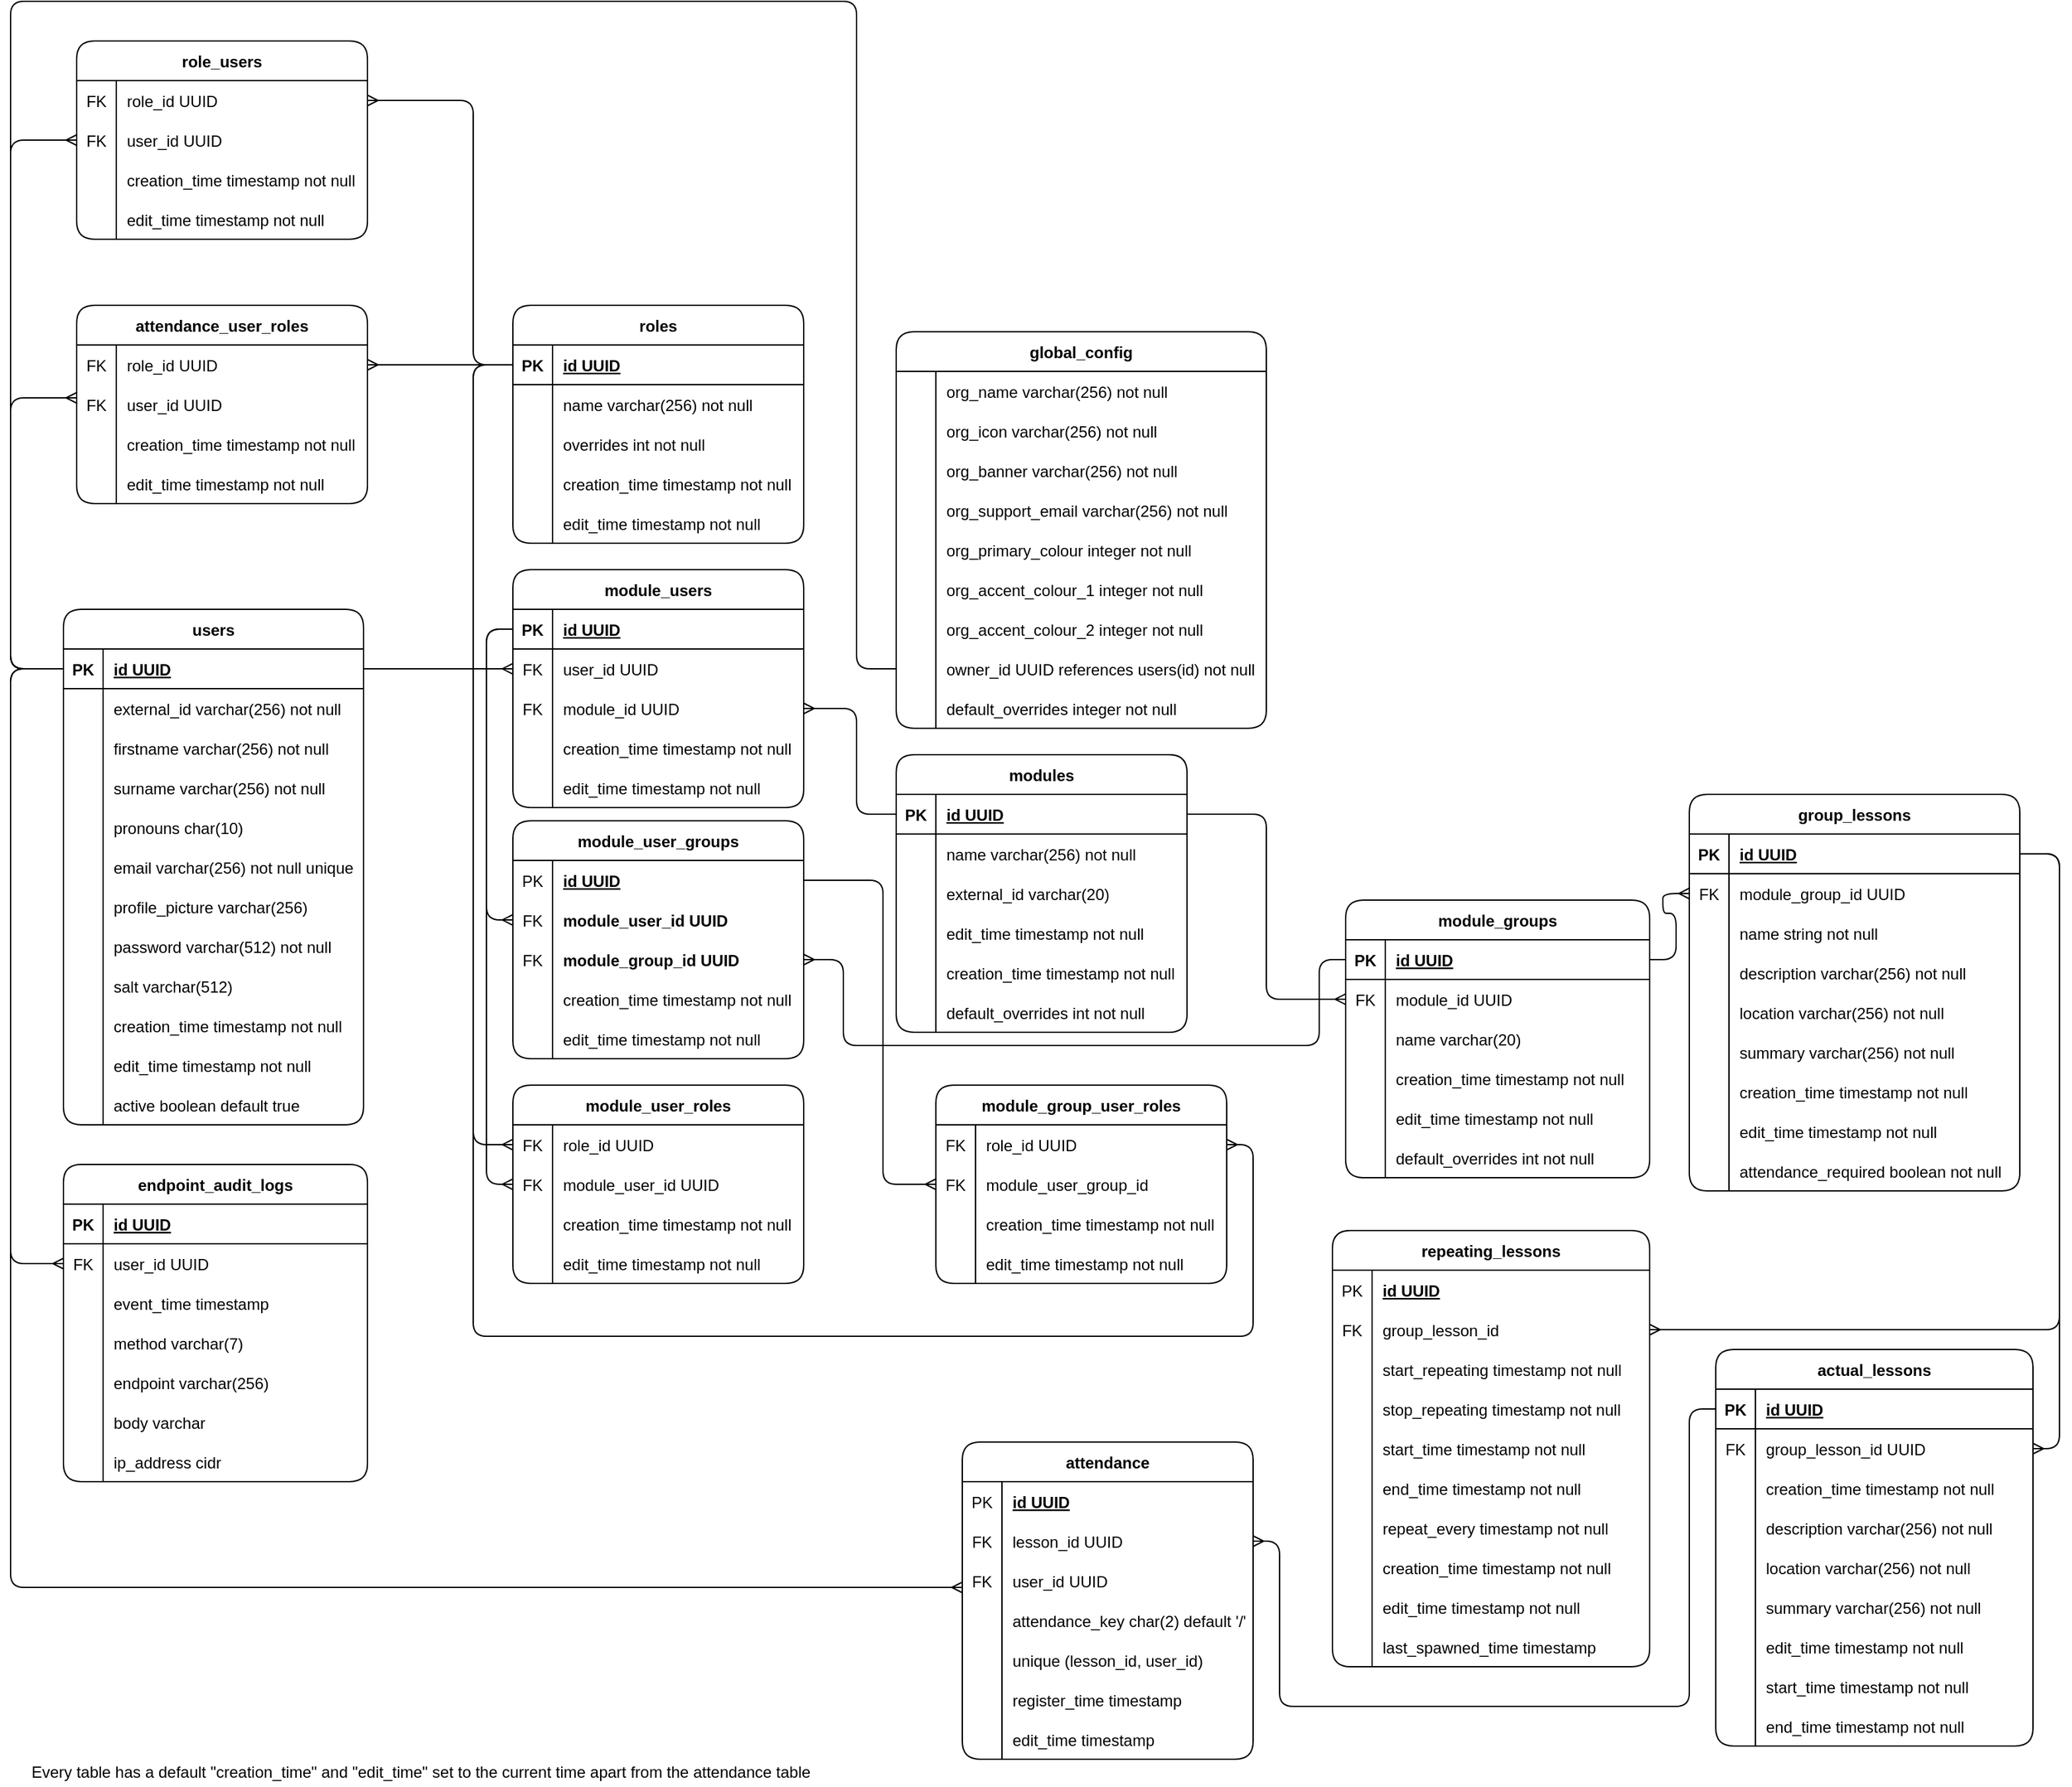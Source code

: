 <mxfile version="20.1.1" type="device"><diagram id="lCeUQJ3qSRuDoV6dE6AL" name="Page-1"><mxGraphModel dx="2936" dy="897" grid="1" gridSize="10" guides="1" tooltips="1" connect="1" arrows="0" fold="1" page="0" pageScale="1" pageWidth="827" pageHeight="1169" math="0" shadow="0"><root><mxCell id="0"/><mxCell id="1" parent="0"/><mxCell id="rcjTru3XXRdou_NqxyRi-1" value="users" style="shape=table;startSize=30;container=1;collapsible=1;childLayout=tableLayout;fixedRows=1;rowLines=0;fontStyle=1;align=center;resizeLast=1;rounded=1;" parent="1" vertex="1"><mxGeometry x="-2300" y="290" width="227" height="390" as="geometry"><mxRectangle x="-2300" y="290" width="60" height="30" as="alternateBounds"/></mxGeometry></mxCell><mxCell id="rcjTru3XXRdou_NqxyRi-2" value="" style="shape=tableRow;horizontal=0;startSize=0;swimlaneHead=0;swimlaneBody=0;fillColor=none;collapsible=0;dropTarget=0;points=[[0,0.5],[1,0.5]];portConstraint=eastwest;top=0;left=0;right=0;bottom=1;" parent="rcjTru3XXRdou_NqxyRi-1" vertex="1"><mxGeometry y="30" width="227" height="30" as="geometry"/></mxCell><mxCell id="rcjTru3XXRdou_NqxyRi-3" value="PK" style="shape=partialRectangle;overflow=hidden;connectable=0;fillColor=none;top=0;left=0;bottom=0;right=0;fontStyle=1;" parent="rcjTru3XXRdou_NqxyRi-2" vertex="1"><mxGeometry width="30" height="30" as="geometry"><mxRectangle width="30" height="30" as="alternateBounds"/></mxGeometry></mxCell><mxCell id="rcjTru3XXRdou_NqxyRi-4" value="id UUID " style="shape=partialRectangle;overflow=hidden;connectable=0;fillColor=none;align=left;top=0;left=0;bottom=0;right=0;spacingLeft=6;fontStyle=5;" parent="rcjTru3XXRdou_NqxyRi-2" vertex="1"><mxGeometry x="30" width="197" height="30" as="geometry"><mxRectangle width="197" height="30" as="alternateBounds"/></mxGeometry></mxCell><mxCell id="zE-JaXrYcPmqJ9PCwiHo-50" value="" style="shape=tableRow;horizontal=0;startSize=0;swimlaneHead=0;swimlaneBody=0;fillColor=none;collapsible=0;dropTarget=0;points=[[0,0.5],[1,0.5]];portConstraint=eastwest;top=0;left=0;right=0;bottom=0;" parent="rcjTru3XXRdou_NqxyRi-1" vertex="1"><mxGeometry y="60" width="227" height="30" as="geometry"/></mxCell><mxCell id="zE-JaXrYcPmqJ9PCwiHo-51" value="" style="shape=partialRectangle;overflow=hidden;connectable=0;fillColor=none;top=0;left=0;bottom=0;right=0;" parent="zE-JaXrYcPmqJ9PCwiHo-50" vertex="1"><mxGeometry width="30" height="30" as="geometry"><mxRectangle width="30" height="30" as="alternateBounds"/></mxGeometry></mxCell><mxCell id="zE-JaXrYcPmqJ9PCwiHo-52" value="external_id varchar(256) not null" style="shape=partialRectangle;overflow=hidden;connectable=0;fillColor=none;align=left;top=0;left=0;bottom=0;right=0;spacingLeft=6;" parent="zE-JaXrYcPmqJ9PCwiHo-50" vertex="1"><mxGeometry x="30" width="197" height="30" as="geometry"><mxRectangle width="197" height="30" as="alternateBounds"/></mxGeometry></mxCell><mxCell id="rcjTru3XXRdou_NqxyRi-14" value="" style="shape=tableRow;horizontal=0;startSize=0;swimlaneHead=0;swimlaneBody=0;fillColor=none;collapsible=0;dropTarget=0;points=[[0,0.5],[1,0.5]];portConstraint=eastwest;top=0;left=0;right=0;bottom=0;" parent="rcjTru3XXRdou_NqxyRi-1" vertex="1"><mxGeometry y="90" width="227" height="30" as="geometry"/></mxCell><mxCell id="rcjTru3XXRdou_NqxyRi-15" value="" style="shape=partialRectangle;overflow=hidden;connectable=0;fillColor=none;top=0;left=0;bottom=0;right=0;" parent="rcjTru3XXRdou_NqxyRi-14" vertex="1"><mxGeometry width="30" height="30" as="geometry"><mxRectangle width="30" height="30" as="alternateBounds"/></mxGeometry></mxCell><mxCell id="rcjTru3XXRdou_NqxyRi-16" value="firstname varchar(256) not null" style="shape=partialRectangle;overflow=hidden;connectable=0;fillColor=none;align=left;top=0;left=0;bottom=0;right=0;spacingLeft=6;" parent="rcjTru3XXRdou_NqxyRi-14" vertex="1"><mxGeometry x="30" width="197" height="30" as="geometry"><mxRectangle width="197" height="30" as="alternateBounds"/></mxGeometry></mxCell><mxCell id="rcjTru3XXRdou_NqxyRi-17" value="" style="shape=tableRow;horizontal=0;startSize=0;swimlaneHead=0;swimlaneBody=0;fillColor=none;collapsible=0;dropTarget=0;points=[[0,0.5],[1,0.5]];portConstraint=eastwest;top=0;left=0;right=0;bottom=0;" parent="rcjTru3XXRdou_NqxyRi-1" vertex="1"><mxGeometry y="120" width="227" height="30" as="geometry"/></mxCell><mxCell id="rcjTru3XXRdou_NqxyRi-18" value="" style="shape=partialRectangle;overflow=hidden;connectable=0;fillColor=none;top=0;left=0;bottom=0;right=0;" parent="rcjTru3XXRdou_NqxyRi-17" vertex="1"><mxGeometry width="30" height="30" as="geometry"><mxRectangle width="30" height="30" as="alternateBounds"/></mxGeometry></mxCell><mxCell id="rcjTru3XXRdou_NqxyRi-19" value="surname varchar(256) not null" style="shape=partialRectangle;overflow=hidden;connectable=0;fillColor=none;align=left;top=0;left=0;bottom=0;right=0;spacingLeft=6;" parent="rcjTru3XXRdou_NqxyRi-17" vertex="1"><mxGeometry x="30" width="197" height="30" as="geometry"><mxRectangle width="197" height="30" as="alternateBounds"/></mxGeometry></mxCell><mxCell id="rcjTru3XXRdou_NqxyRi-20" value="" style="shape=tableRow;horizontal=0;startSize=0;swimlaneHead=0;swimlaneBody=0;fillColor=none;collapsible=0;dropTarget=0;points=[[0,0.5],[1,0.5]];portConstraint=eastwest;top=0;left=0;right=0;bottom=0;" parent="rcjTru3XXRdou_NqxyRi-1" vertex="1"><mxGeometry y="150" width="227" height="30" as="geometry"/></mxCell><mxCell id="rcjTru3XXRdou_NqxyRi-21" value="" style="shape=partialRectangle;overflow=hidden;connectable=0;fillColor=none;top=0;left=0;bottom=0;right=0;" parent="rcjTru3XXRdou_NqxyRi-20" vertex="1"><mxGeometry width="30" height="30" as="geometry"><mxRectangle width="30" height="30" as="alternateBounds"/></mxGeometry></mxCell><mxCell id="rcjTru3XXRdou_NqxyRi-22" value="pronouns char(10)" style="shape=partialRectangle;overflow=hidden;connectable=0;fillColor=none;align=left;top=0;left=0;bottom=0;right=0;spacingLeft=6;" parent="rcjTru3XXRdou_NqxyRi-20" vertex="1"><mxGeometry x="30" width="197" height="30" as="geometry"><mxRectangle width="197" height="30" as="alternateBounds"/></mxGeometry></mxCell><mxCell id="BeH8bckvVxUII5bdhZYn-1" style="shape=tableRow;horizontal=0;startSize=0;swimlaneHead=0;swimlaneBody=0;fillColor=none;collapsible=0;dropTarget=0;points=[[0,0.5],[1,0.5]];portConstraint=eastwest;top=0;left=0;right=0;bottom=0;" parent="rcjTru3XXRdou_NqxyRi-1" vertex="1"><mxGeometry y="180" width="227" height="30" as="geometry"/></mxCell><mxCell id="BeH8bckvVxUII5bdhZYn-2" style="shape=partialRectangle;overflow=hidden;connectable=0;fillColor=none;top=0;left=0;bottom=0;right=0;" parent="BeH8bckvVxUII5bdhZYn-1" vertex="1"><mxGeometry width="30" height="30" as="geometry"><mxRectangle width="30" height="30" as="alternateBounds"/></mxGeometry></mxCell><mxCell id="BeH8bckvVxUII5bdhZYn-3" value="email varchar(256) not null unique" style="shape=partialRectangle;overflow=hidden;connectable=0;fillColor=none;align=left;top=0;left=0;bottom=0;right=0;spacingLeft=6;" parent="BeH8bckvVxUII5bdhZYn-1" vertex="1"><mxGeometry x="30" width="197" height="30" as="geometry"><mxRectangle width="197" height="30" as="alternateBounds"/></mxGeometry></mxCell><mxCell id="eGitiGQoMKWOa8JX5su5-1" style="shape=tableRow;horizontal=0;startSize=0;swimlaneHead=0;swimlaneBody=0;fillColor=none;collapsible=0;dropTarget=0;points=[[0,0.5],[1,0.5]];portConstraint=eastwest;top=0;left=0;right=0;bottom=0;" parent="rcjTru3XXRdou_NqxyRi-1" vertex="1"><mxGeometry y="210" width="227" height="30" as="geometry"/></mxCell><mxCell id="eGitiGQoMKWOa8JX5su5-2" style="shape=partialRectangle;overflow=hidden;connectable=0;fillColor=none;top=0;left=0;bottom=0;right=0;" parent="eGitiGQoMKWOa8JX5su5-1" vertex="1"><mxGeometry width="30" height="30" as="geometry"><mxRectangle width="30" height="30" as="alternateBounds"/></mxGeometry></mxCell><mxCell id="eGitiGQoMKWOa8JX5su5-3" value="profile_picture varchar(256)" style="shape=partialRectangle;overflow=hidden;connectable=0;fillColor=none;align=left;top=0;left=0;bottom=0;right=0;spacingLeft=6;" parent="eGitiGQoMKWOa8JX5su5-1" vertex="1"><mxGeometry x="30" width="197" height="30" as="geometry"><mxRectangle width="197" height="30" as="alternateBounds"/></mxGeometry></mxCell><mxCell id="rcjTru3XXRdou_NqxyRi-23" value="" style="shape=tableRow;horizontal=0;startSize=0;swimlaneHead=0;swimlaneBody=0;fillColor=none;collapsible=0;dropTarget=0;points=[[0,0.5],[1,0.5]];portConstraint=eastwest;top=0;left=0;right=0;bottom=0;" parent="rcjTru3XXRdou_NqxyRi-1" vertex="1"><mxGeometry y="240" width="227" height="30" as="geometry"/></mxCell><mxCell id="rcjTru3XXRdou_NqxyRi-24" value="" style="shape=partialRectangle;overflow=hidden;connectable=0;fillColor=none;top=0;left=0;bottom=0;right=0;" parent="rcjTru3XXRdou_NqxyRi-23" vertex="1"><mxGeometry width="30" height="30" as="geometry"><mxRectangle width="30" height="30" as="alternateBounds"/></mxGeometry></mxCell><mxCell id="rcjTru3XXRdou_NqxyRi-25" value="password varchar(512) not null" style="shape=partialRectangle;overflow=hidden;connectable=0;fillColor=none;align=left;top=0;left=0;bottom=0;right=0;spacingLeft=6;" parent="rcjTru3XXRdou_NqxyRi-23" vertex="1"><mxGeometry x="30" width="197" height="30" as="geometry"><mxRectangle width="197" height="30" as="alternateBounds"/></mxGeometry></mxCell><mxCell id="rcjTru3XXRdou_NqxyRi-26" value="" style="shape=tableRow;horizontal=0;startSize=0;swimlaneHead=0;swimlaneBody=0;fillColor=none;collapsible=0;dropTarget=0;points=[[0,0.5],[1,0.5]];portConstraint=eastwest;top=0;left=0;right=0;bottom=0;" parent="rcjTru3XXRdou_NqxyRi-1" vertex="1"><mxGeometry y="270" width="227" height="30" as="geometry"/></mxCell><mxCell id="rcjTru3XXRdou_NqxyRi-27" value="" style="shape=partialRectangle;overflow=hidden;connectable=0;fillColor=none;top=0;left=0;bottom=0;right=0;" parent="rcjTru3XXRdou_NqxyRi-26" vertex="1"><mxGeometry width="30" height="30" as="geometry"><mxRectangle width="30" height="30" as="alternateBounds"/></mxGeometry></mxCell><mxCell id="rcjTru3XXRdou_NqxyRi-28" value="salt varchar(512)" style="shape=partialRectangle;overflow=hidden;connectable=0;fillColor=none;align=left;top=0;left=0;bottom=0;right=0;spacingLeft=6;" parent="rcjTru3XXRdou_NqxyRi-26" vertex="1"><mxGeometry x="30" width="197" height="30" as="geometry"><mxRectangle width="197" height="30" as="alternateBounds"/></mxGeometry></mxCell><mxCell id="rcjTru3XXRdou_NqxyRi-29" value="" style="shape=tableRow;horizontal=0;startSize=0;swimlaneHead=0;swimlaneBody=0;fillColor=none;collapsible=0;dropTarget=0;points=[[0,0.5],[1,0.5]];portConstraint=eastwest;top=0;left=0;right=0;bottom=0;" parent="rcjTru3XXRdou_NqxyRi-1" vertex="1"><mxGeometry y="300" width="227" height="30" as="geometry"/></mxCell><mxCell id="rcjTru3XXRdou_NqxyRi-30" value="" style="shape=partialRectangle;overflow=hidden;connectable=0;fillColor=none;top=0;left=0;bottom=0;right=0;" parent="rcjTru3XXRdou_NqxyRi-29" vertex="1"><mxGeometry width="30" height="30" as="geometry"><mxRectangle width="30" height="30" as="alternateBounds"/></mxGeometry></mxCell><mxCell id="rcjTru3XXRdou_NqxyRi-31" value="creation_time timestamp not null" style="shape=partialRectangle;overflow=hidden;connectable=0;fillColor=none;align=left;top=0;left=0;bottom=0;right=0;spacingLeft=6;" parent="rcjTru3XXRdou_NqxyRi-29" vertex="1"><mxGeometry x="30" width="197" height="30" as="geometry"><mxRectangle width="197" height="30" as="alternateBounds"/></mxGeometry></mxCell><mxCell id="rcjTru3XXRdou_NqxyRi-32" value="" style="shape=tableRow;horizontal=0;startSize=0;swimlaneHead=0;swimlaneBody=0;fillColor=none;collapsible=0;dropTarget=0;points=[[0,0.5],[1,0.5]];portConstraint=eastwest;top=0;left=0;right=0;bottom=0;" parent="rcjTru3XXRdou_NqxyRi-1" vertex="1"><mxGeometry y="330" width="227" height="30" as="geometry"/></mxCell><mxCell id="rcjTru3XXRdou_NqxyRi-33" value="" style="shape=partialRectangle;overflow=hidden;connectable=0;fillColor=none;top=0;left=0;bottom=0;right=0;" parent="rcjTru3XXRdou_NqxyRi-32" vertex="1"><mxGeometry width="30" height="30" as="geometry"><mxRectangle width="30" height="30" as="alternateBounds"/></mxGeometry></mxCell><mxCell id="rcjTru3XXRdou_NqxyRi-34" value="edit_time timestamp not null" style="shape=partialRectangle;overflow=hidden;connectable=0;fillColor=none;align=left;top=0;left=0;bottom=0;right=0;spacingLeft=6;" parent="rcjTru3XXRdou_NqxyRi-32" vertex="1"><mxGeometry x="30" width="197" height="30" as="geometry"><mxRectangle width="197" height="30" as="alternateBounds"/></mxGeometry></mxCell><mxCell id="_WmxKqP3Y3YNQHeCWU_R-1" style="shape=tableRow;horizontal=0;startSize=0;swimlaneHead=0;swimlaneBody=0;fillColor=none;collapsible=0;dropTarget=0;points=[[0,0.5],[1,0.5]];portConstraint=eastwest;top=0;left=0;right=0;bottom=0;" parent="rcjTru3XXRdou_NqxyRi-1" vertex="1"><mxGeometry y="360" width="227" height="30" as="geometry"/></mxCell><mxCell id="_WmxKqP3Y3YNQHeCWU_R-2" style="shape=partialRectangle;overflow=hidden;connectable=0;fillColor=none;top=0;left=0;bottom=0;right=0;" parent="_WmxKqP3Y3YNQHeCWU_R-1" vertex="1"><mxGeometry width="30" height="30" as="geometry"><mxRectangle width="30" height="30" as="alternateBounds"/></mxGeometry></mxCell><mxCell id="_WmxKqP3Y3YNQHeCWU_R-3" value="active boolean default true" style="shape=partialRectangle;overflow=hidden;connectable=0;fillColor=none;align=left;top=0;left=0;bottom=0;right=0;spacingLeft=6;" parent="_WmxKqP3Y3YNQHeCWU_R-1" vertex="1"><mxGeometry x="30" width="197" height="30" as="geometry"><mxRectangle width="197" height="30" as="alternateBounds"/></mxGeometry></mxCell><mxCell id="rcjTru3XXRdou_NqxyRi-35" value="global_config" style="shape=table;startSize=30;container=1;collapsible=1;childLayout=tableLayout;fixedRows=1;rowLines=0;fontStyle=1;align=center;resizeLast=1;rounded=1;" parent="1" vertex="1"><mxGeometry x="-1670" y="80" width="280" height="300" as="geometry"><mxRectangle x="-1130" y="80" width="110" height="30" as="alternateBounds"/></mxGeometry></mxCell><mxCell id="rcjTru3XXRdou_NqxyRi-39" value="" style="shape=tableRow;horizontal=0;startSize=0;swimlaneHead=0;swimlaneBody=0;fillColor=none;collapsible=0;dropTarget=0;points=[[0,0.5],[1,0.5]];portConstraint=eastwest;top=0;left=0;right=0;bottom=0;" parent="rcjTru3XXRdou_NqxyRi-35" vertex="1"><mxGeometry y="30" width="280" height="30" as="geometry"/></mxCell><mxCell id="rcjTru3XXRdou_NqxyRi-40" value="" style="shape=partialRectangle;overflow=hidden;connectable=0;fillColor=none;top=0;left=0;bottom=0;right=0;" parent="rcjTru3XXRdou_NqxyRi-39" vertex="1"><mxGeometry width="30" height="30" as="geometry"><mxRectangle width="30" height="30" as="alternateBounds"/></mxGeometry></mxCell><mxCell id="rcjTru3XXRdou_NqxyRi-41" value="org_name varchar(256) not null" style="shape=partialRectangle;overflow=hidden;connectable=0;fillColor=none;align=left;top=0;left=0;bottom=0;right=0;spacingLeft=6;" parent="rcjTru3XXRdou_NqxyRi-39" vertex="1"><mxGeometry x="30" width="250" height="30" as="geometry"><mxRectangle width="250" height="30" as="alternateBounds"/></mxGeometry></mxCell><mxCell id="rcjTru3XXRdou_NqxyRi-42" value="" style="shape=tableRow;horizontal=0;startSize=0;swimlaneHead=0;swimlaneBody=0;fillColor=none;collapsible=0;dropTarget=0;points=[[0,0.5],[1,0.5]];portConstraint=eastwest;top=0;left=0;right=0;bottom=0;" parent="rcjTru3XXRdou_NqxyRi-35" vertex="1"><mxGeometry y="60" width="280" height="30" as="geometry"/></mxCell><mxCell id="rcjTru3XXRdou_NqxyRi-43" value="" style="shape=partialRectangle;overflow=hidden;connectable=0;fillColor=none;top=0;left=0;bottom=0;right=0;" parent="rcjTru3XXRdou_NqxyRi-42" vertex="1"><mxGeometry width="30" height="30" as="geometry"><mxRectangle width="30" height="30" as="alternateBounds"/></mxGeometry></mxCell><mxCell id="rcjTru3XXRdou_NqxyRi-44" value="org_icon varchar(256) not null" style="shape=partialRectangle;overflow=hidden;connectable=0;fillColor=none;align=left;top=0;left=0;bottom=0;right=0;spacingLeft=6;" parent="rcjTru3XXRdou_NqxyRi-42" vertex="1"><mxGeometry x="30" width="250" height="30" as="geometry"><mxRectangle width="250" height="30" as="alternateBounds"/></mxGeometry></mxCell><mxCell id="rcjTru3XXRdou_NqxyRi-45" value="" style="shape=tableRow;horizontal=0;startSize=0;swimlaneHead=0;swimlaneBody=0;fillColor=none;collapsible=0;dropTarget=0;points=[[0,0.5],[1,0.5]];portConstraint=eastwest;top=0;left=0;right=0;bottom=0;" parent="rcjTru3XXRdou_NqxyRi-35" vertex="1"><mxGeometry y="90" width="280" height="30" as="geometry"/></mxCell><mxCell id="rcjTru3XXRdou_NqxyRi-46" value="" style="shape=partialRectangle;overflow=hidden;connectable=0;fillColor=none;top=0;left=0;bottom=0;right=0;" parent="rcjTru3XXRdou_NqxyRi-45" vertex="1"><mxGeometry width="30" height="30" as="geometry"><mxRectangle width="30" height="30" as="alternateBounds"/></mxGeometry></mxCell><mxCell id="rcjTru3XXRdou_NqxyRi-47" value="org_banner varchar(256) not null" style="shape=partialRectangle;overflow=hidden;connectable=0;fillColor=none;align=left;top=0;left=0;bottom=0;right=0;spacingLeft=6;" parent="rcjTru3XXRdou_NqxyRi-45" vertex="1"><mxGeometry x="30" width="250" height="30" as="geometry"><mxRectangle width="250" height="30" as="alternateBounds"/></mxGeometry></mxCell><mxCell id="rcjTru3XXRdou_NqxyRi-48" value="" style="shape=tableRow;horizontal=0;startSize=0;swimlaneHead=0;swimlaneBody=0;fillColor=none;collapsible=0;dropTarget=0;points=[[0,0.5],[1,0.5]];portConstraint=eastwest;top=0;left=0;right=0;bottom=0;" parent="rcjTru3XXRdou_NqxyRi-35" vertex="1"><mxGeometry y="120" width="280" height="30" as="geometry"/></mxCell><mxCell id="rcjTru3XXRdou_NqxyRi-49" value="" style="shape=partialRectangle;overflow=hidden;connectable=0;fillColor=none;top=0;left=0;bottom=0;right=0;" parent="rcjTru3XXRdou_NqxyRi-48" vertex="1"><mxGeometry width="30" height="30" as="geometry"><mxRectangle width="30" height="30" as="alternateBounds"/></mxGeometry></mxCell><mxCell id="rcjTru3XXRdou_NqxyRi-50" value="org_support_email varchar(256) not null" style="shape=partialRectangle;overflow=hidden;connectable=0;fillColor=none;align=left;top=0;left=0;bottom=0;right=0;spacingLeft=6;" parent="rcjTru3XXRdou_NqxyRi-48" vertex="1"><mxGeometry x="30" width="250" height="30" as="geometry"><mxRectangle width="250" height="30" as="alternateBounds"/></mxGeometry></mxCell><mxCell id="rcjTru3XXRdou_NqxyRi-54" value="" style="shape=tableRow;horizontal=0;startSize=0;swimlaneHead=0;swimlaneBody=0;fillColor=none;collapsible=0;dropTarget=0;points=[[0,0.5],[1,0.5]];portConstraint=eastwest;top=0;left=0;right=0;bottom=0;" parent="rcjTru3XXRdou_NqxyRi-35" vertex="1"><mxGeometry y="150" width="280" height="30" as="geometry"/></mxCell><mxCell id="rcjTru3XXRdou_NqxyRi-55" value="" style="shape=partialRectangle;overflow=hidden;connectable=0;fillColor=none;top=0;left=0;bottom=0;right=0;" parent="rcjTru3XXRdou_NqxyRi-54" vertex="1"><mxGeometry width="30" height="30" as="geometry"><mxRectangle width="30" height="30" as="alternateBounds"/></mxGeometry></mxCell><mxCell id="rcjTru3XXRdou_NqxyRi-56" value="org_primary_colour integer not null" style="shape=partialRectangle;overflow=hidden;connectable=0;fillColor=none;align=left;top=0;left=0;bottom=0;right=0;spacingLeft=6;" parent="rcjTru3XXRdou_NqxyRi-54" vertex="1"><mxGeometry x="30" width="250" height="30" as="geometry"><mxRectangle width="250" height="30" as="alternateBounds"/></mxGeometry></mxCell><mxCell id="rcjTru3XXRdou_NqxyRi-57" value="" style="shape=tableRow;horizontal=0;startSize=0;swimlaneHead=0;swimlaneBody=0;fillColor=none;collapsible=0;dropTarget=0;points=[[0,0.5],[1,0.5]];portConstraint=eastwest;top=0;left=0;right=0;bottom=0;" parent="rcjTru3XXRdou_NqxyRi-35" vertex="1"><mxGeometry y="180" width="280" height="30" as="geometry"/></mxCell><mxCell id="rcjTru3XXRdou_NqxyRi-58" value="" style="shape=partialRectangle;overflow=hidden;connectable=0;fillColor=none;top=0;left=0;bottom=0;right=0;" parent="rcjTru3XXRdou_NqxyRi-57" vertex="1"><mxGeometry width="30" height="30" as="geometry"><mxRectangle width="30" height="30" as="alternateBounds"/></mxGeometry></mxCell><mxCell id="rcjTru3XXRdou_NqxyRi-59" value="org_accent_colour_1 integer not null" style="shape=partialRectangle;overflow=hidden;connectable=0;fillColor=none;align=left;top=0;left=0;bottom=0;right=0;spacingLeft=6;" parent="rcjTru3XXRdou_NqxyRi-57" vertex="1"><mxGeometry x="30" width="250" height="30" as="geometry"><mxRectangle width="250" height="30" as="alternateBounds"/></mxGeometry></mxCell><mxCell id="rcjTru3XXRdou_NqxyRi-60" value="" style="shape=tableRow;horizontal=0;startSize=0;swimlaneHead=0;swimlaneBody=0;fillColor=none;collapsible=0;dropTarget=0;points=[[0,0.5],[1,0.5]];portConstraint=eastwest;top=0;left=0;right=0;bottom=0;" parent="rcjTru3XXRdou_NqxyRi-35" vertex="1"><mxGeometry y="210" width="280" height="30" as="geometry"/></mxCell><mxCell id="rcjTru3XXRdou_NqxyRi-61" value="" style="shape=partialRectangle;overflow=hidden;connectable=0;fillColor=none;top=0;left=0;bottom=0;right=0;" parent="rcjTru3XXRdou_NqxyRi-60" vertex="1"><mxGeometry width="30" height="30" as="geometry"><mxRectangle width="30" height="30" as="alternateBounds"/></mxGeometry></mxCell><mxCell id="rcjTru3XXRdou_NqxyRi-62" value="org_accent_colour_2 integer not null" style="shape=partialRectangle;overflow=hidden;connectable=0;fillColor=none;align=left;top=0;left=0;bottom=0;right=0;spacingLeft=6;" parent="rcjTru3XXRdou_NqxyRi-60" vertex="1"><mxGeometry x="30" width="250" height="30" as="geometry"><mxRectangle width="250" height="30" as="alternateBounds"/></mxGeometry></mxCell><mxCell id="rcjTru3XXRdou_NqxyRi-66" value="" style="shape=tableRow;horizontal=0;startSize=0;swimlaneHead=0;swimlaneBody=0;fillColor=none;collapsible=0;dropTarget=0;points=[[0,0.5],[1,0.5]];portConstraint=eastwest;top=0;left=0;right=0;bottom=0;" parent="rcjTru3XXRdou_NqxyRi-35" vertex="1"><mxGeometry y="240" width="280" height="30" as="geometry"/></mxCell><mxCell id="rcjTru3XXRdou_NqxyRi-67" value="" style="shape=partialRectangle;overflow=hidden;connectable=0;fillColor=none;top=0;left=0;bottom=0;right=0;" parent="rcjTru3XXRdou_NqxyRi-66" vertex="1"><mxGeometry width="30" height="30" as="geometry"><mxRectangle width="30" height="30" as="alternateBounds"/></mxGeometry></mxCell><mxCell id="rcjTru3XXRdou_NqxyRi-68" value="owner_id UUID references users(id) not null" style="shape=partialRectangle;overflow=hidden;connectable=0;fillColor=none;align=left;top=0;left=0;bottom=0;right=0;spacingLeft=6;" parent="rcjTru3XXRdou_NqxyRi-66" vertex="1"><mxGeometry x="30" width="250" height="30" as="geometry"><mxRectangle width="250" height="30" as="alternateBounds"/></mxGeometry></mxCell><mxCell id="rcjTru3XXRdou_NqxyRi-69" value="" style="shape=tableRow;horizontal=0;startSize=0;swimlaneHead=0;swimlaneBody=0;fillColor=none;collapsible=0;dropTarget=0;points=[[0,0.5],[1,0.5]];portConstraint=eastwest;top=0;left=0;right=0;bottom=0;" parent="rcjTru3XXRdou_NqxyRi-35" vertex="1"><mxGeometry y="270" width="280" height="30" as="geometry"/></mxCell><mxCell id="rcjTru3XXRdou_NqxyRi-70" value="" style="shape=partialRectangle;overflow=hidden;connectable=0;fillColor=none;top=0;left=0;bottom=0;right=0;" parent="rcjTru3XXRdou_NqxyRi-69" vertex="1"><mxGeometry width="30" height="30" as="geometry"><mxRectangle width="30" height="30" as="alternateBounds"/></mxGeometry></mxCell><mxCell id="rcjTru3XXRdou_NqxyRi-71" value="default_overrides integer not null" style="shape=partialRectangle;overflow=hidden;connectable=0;fillColor=none;align=left;top=0;left=0;bottom=0;right=0;spacingLeft=6;" parent="rcjTru3XXRdou_NqxyRi-69" vertex="1"><mxGeometry x="30" width="250" height="30" as="geometry"><mxRectangle width="250" height="30" as="alternateBounds"/></mxGeometry></mxCell><mxCell id="rcjTru3XXRdou_NqxyRi-81" value="roles" style="shape=table;startSize=30;container=1;collapsible=1;childLayout=tableLayout;fixedRows=1;rowLines=0;fontStyle=1;align=center;resizeLast=1;rounded=1;" parent="1" vertex="1"><mxGeometry x="-1960" y="60" width="220" height="180" as="geometry"><mxRectangle x="-1510" y="300" width="100" height="30" as="alternateBounds"/></mxGeometry></mxCell><mxCell id="rcjTru3XXRdou_NqxyRi-82" value="" style="shape=tableRow;horizontal=0;startSize=0;swimlaneHead=0;swimlaneBody=0;fillColor=none;collapsible=0;dropTarget=0;points=[[0,0.5],[1,0.5]];portConstraint=eastwest;top=0;left=0;right=0;bottom=1;" parent="rcjTru3XXRdou_NqxyRi-81" vertex="1"><mxGeometry y="30" width="220" height="30" as="geometry"/></mxCell><mxCell id="rcjTru3XXRdou_NqxyRi-83" value="PK" style="shape=partialRectangle;overflow=hidden;connectable=0;fillColor=none;top=0;left=0;bottom=0;right=0;fontStyle=1;" parent="rcjTru3XXRdou_NqxyRi-82" vertex="1"><mxGeometry width="30" height="30" as="geometry"><mxRectangle width="30" height="30" as="alternateBounds"/></mxGeometry></mxCell><mxCell id="rcjTru3XXRdou_NqxyRi-84" value="id UUID " style="shape=partialRectangle;overflow=hidden;connectable=0;fillColor=none;align=left;top=0;left=0;bottom=0;right=0;spacingLeft=6;fontStyle=5;" parent="rcjTru3XXRdou_NqxyRi-82" vertex="1"><mxGeometry x="30" width="190" height="30" as="geometry"><mxRectangle width="190" height="30" as="alternateBounds"/></mxGeometry></mxCell><mxCell id="rcjTru3XXRdou_NqxyRi-85" value="" style="shape=tableRow;horizontal=0;startSize=0;swimlaneHead=0;swimlaneBody=0;fillColor=none;collapsible=0;dropTarget=0;points=[[0,0.5],[1,0.5]];portConstraint=eastwest;top=0;left=0;right=0;bottom=0;" parent="rcjTru3XXRdou_NqxyRi-81" vertex="1"><mxGeometry y="60" width="220" height="30" as="geometry"/></mxCell><mxCell id="rcjTru3XXRdou_NqxyRi-86" value="" style="shape=partialRectangle;overflow=hidden;connectable=0;fillColor=none;top=0;left=0;bottom=0;right=0;" parent="rcjTru3XXRdou_NqxyRi-85" vertex="1"><mxGeometry width="30" height="30" as="geometry"><mxRectangle width="30" height="30" as="alternateBounds"/></mxGeometry></mxCell><mxCell id="rcjTru3XXRdou_NqxyRi-87" value="name varchar(256) not null" style="shape=partialRectangle;overflow=hidden;connectable=0;fillColor=none;align=left;top=0;left=0;bottom=0;right=0;spacingLeft=6;" parent="rcjTru3XXRdou_NqxyRi-85" vertex="1"><mxGeometry x="30" width="190" height="30" as="geometry"><mxRectangle width="190" height="30" as="alternateBounds"/></mxGeometry></mxCell><mxCell id="rcjTru3XXRdou_NqxyRi-88" value="" style="shape=tableRow;horizontal=0;startSize=0;swimlaneHead=0;swimlaneBody=0;fillColor=none;collapsible=0;dropTarget=0;points=[[0,0.5],[1,0.5]];portConstraint=eastwest;top=0;left=0;right=0;bottom=0;" parent="rcjTru3XXRdou_NqxyRi-81" vertex="1"><mxGeometry y="90" width="220" height="30" as="geometry"/></mxCell><mxCell id="rcjTru3XXRdou_NqxyRi-89" value="" style="shape=partialRectangle;overflow=hidden;connectable=0;fillColor=none;top=0;left=0;bottom=0;right=0;" parent="rcjTru3XXRdou_NqxyRi-88" vertex="1"><mxGeometry width="30" height="30" as="geometry"><mxRectangle width="30" height="30" as="alternateBounds"/></mxGeometry></mxCell><mxCell id="rcjTru3XXRdou_NqxyRi-90" value="overrides int not null" style="shape=partialRectangle;overflow=hidden;connectable=0;fillColor=none;align=left;top=0;left=0;bottom=0;right=0;spacingLeft=6;" parent="rcjTru3XXRdou_NqxyRi-88" vertex="1"><mxGeometry x="30" width="190" height="30" as="geometry"><mxRectangle width="190" height="30" as="alternateBounds"/></mxGeometry></mxCell><mxCell id="kKkx5f6NsRQRT4dVrl5B-66" style="shape=tableRow;horizontal=0;startSize=0;swimlaneHead=0;swimlaneBody=0;fillColor=none;collapsible=0;dropTarget=0;points=[[0,0.5],[1,0.5]];portConstraint=eastwest;top=0;left=0;right=0;bottom=0;" parent="rcjTru3XXRdou_NqxyRi-81" vertex="1"><mxGeometry y="120" width="220" height="30" as="geometry"/></mxCell><mxCell id="kKkx5f6NsRQRT4dVrl5B-67" style="shape=partialRectangle;overflow=hidden;connectable=0;fillColor=none;top=0;left=0;bottom=0;right=0;" parent="kKkx5f6NsRQRT4dVrl5B-66" vertex="1"><mxGeometry width="30" height="30" as="geometry"><mxRectangle width="30" height="30" as="alternateBounds"/></mxGeometry></mxCell><mxCell id="kKkx5f6NsRQRT4dVrl5B-68" value="creation_time timestamp not null" style="shape=partialRectangle;overflow=hidden;connectable=0;fillColor=none;align=left;top=0;left=0;bottom=0;right=0;spacingLeft=6;" parent="kKkx5f6NsRQRT4dVrl5B-66" vertex="1"><mxGeometry x="30" width="190" height="30" as="geometry"><mxRectangle width="190" height="30" as="alternateBounds"/></mxGeometry></mxCell><mxCell id="kKkx5f6NsRQRT4dVrl5B-69" style="shape=tableRow;horizontal=0;startSize=0;swimlaneHead=0;swimlaneBody=0;fillColor=none;collapsible=0;dropTarget=0;points=[[0,0.5],[1,0.5]];portConstraint=eastwest;top=0;left=0;right=0;bottom=0;" parent="rcjTru3XXRdou_NqxyRi-81" vertex="1"><mxGeometry y="150" width="220" height="30" as="geometry"/></mxCell><mxCell id="kKkx5f6NsRQRT4dVrl5B-70" style="shape=partialRectangle;overflow=hidden;connectable=0;fillColor=none;top=0;left=0;bottom=0;right=0;" parent="kKkx5f6NsRQRT4dVrl5B-69" vertex="1"><mxGeometry width="30" height="30" as="geometry"><mxRectangle width="30" height="30" as="alternateBounds"/></mxGeometry></mxCell><mxCell id="kKkx5f6NsRQRT4dVrl5B-71" value="edit_time timestamp not null" style="shape=partialRectangle;overflow=hidden;connectable=0;fillColor=none;align=left;top=0;left=0;bottom=0;right=0;spacingLeft=6;" parent="kKkx5f6NsRQRT4dVrl5B-69" vertex="1"><mxGeometry x="30" width="190" height="30" as="geometry"><mxRectangle width="190" height="30" as="alternateBounds"/></mxGeometry></mxCell><mxCell id="rcjTru3XXRdou_NqxyRi-108" value="role_users" style="shape=table;startSize=30;container=1;collapsible=1;childLayout=tableLayout;fixedRows=1;rowLines=0;fontStyle=1;align=center;resizeLast=1;rounded=1;" parent="1" vertex="1"><mxGeometry x="-2290" y="-140" width="220" height="150" as="geometry"><mxRectangle x="-1940" y="300" width="140" height="30" as="alternateBounds"/></mxGeometry></mxCell><mxCell id="rcjTru3XXRdou_NqxyRi-109" value="" style="shape=tableRow;horizontal=0;startSize=0;swimlaneHead=0;swimlaneBody=0;fillColor=none;collapsible=0;dropTarget=0;points=[[0,0.5],[1,0.5]];portConstraint=eastwest;top=0;left=0;right=0;bottom=0;" parent="rcjTru3XXRdou_NqxyRi-108" vertex="1"><mxGeometry y="30" width="220" height="30" as="geometry"/></mxCell><mxCell id="rcjTru3XXRdou_NqxyRi-110" value="FK" style="shape=partialRectangle;overflow=hidden;connectable=0;fillColor=none;top=0;left=0;bottom=0;right=0;" parent="rcjTru3XXRdou_NqxyRi-109" vertex="1"><mxGeometry width="30" height="30" as="geometry"><mxRectangle width="30" height="30" as="alternateBounds"/></mxGeometry></mxCell><mxCell id="rcjTru3XXRdou_NqxyRi-111" value="role_id UUID" style="shape=partialRectangle;overflow=hidden;connectable=0;fillColor=none;align=left;top=0;left=0;bottom=0;right=0;spacingLeft=6;" parent="rcjTru3XXRdou_NqxyRi-109" vertex="1"><mxGeometry x="30" width="190" height="30" as="geometry"><mxRectangle width="190" height="30" as="alternateBounds"/></mxGeometry></mxCell><mxCell id="rcjTru3XXRdou_NqxyRi-112" value="" style="shape=tableRow;horizontal=0;startSize=0;swimlaneHead=0;swimlaneBody=0;fillColor=none;collapsible=0;dropTarget=0;points=[[0,0.5],[1,0.5]];portConstraint=eastwest;top=0;left=0;right=0;bottom=0;" parent="rcjTru3XXRdou_NqxyRi-108" vertex="1"><mxGeometry y="60" width="220" height="30" as="geometry"/></mxCell><mxCell id="rcjTru3XXRdou_NqxyRi-113" value="FK" style="shape=partialRectangle;overflow=hidden;connectable=0;fillColor=none;top=0;left=0;bottom=0;right=0;" parent="rcjTru3XXRdou_NqxyRi-112" vertex="1"><mxGeometry width="30" height="30" as="geometry"><mxRectangle width="30" height="30" as="alternateBounds"/></mxGeometry></mxCell><mxCell id="rcjTru3XXRdou_NqxyRi-114" value="user_id UUID" style="shape=partialRectangle;overflow=hidden;connectable=0;fillColor=none;align=left;top=0;left=0;bottom=0;right=0;spacingLeft=6;" parent="rcjTru3XXRdou_NqxyRi-112" vertex="1"><mxGeometry x="30" width="190" height="30" as="geometry"><mxRectangle width="190" height="30" as="alternateBounds"/></mxGeometry></mxCell><mxCell id="kKkx5f6NsRQRT4dVrl5B-63" style="shape=tableRow;horizontal=0;startSize=0;swimlaneHead=0;swimlaneBody=0;fillColor=none;collapsible=0;dropTarget=0;points=[[0,0.5],[1,0.5]];portConstraint=eastwest;top=0;left=0;right=0;bottom=0;" parent="rcjTru3XXRdou_NqxyRi-108" vertex="1"><mxGeometry y="90" width="220" height="30" as="geometry"/></mxCell><mxCell id="kKkx5f6NsRQRT4dVrl5B-64" style="shape=partialRectangle;overflow=hidden;connectable=0;fillColor=none;top=0;left=0;bottom=0;right=0;" parent="kKkx5f6NsRQRT4dVrl5B-63" vertex="1"><mxGeometry width="30" height="30" as="geometry"><mxRectangle width="30" height="30" as="alternateBounds"/></mxGeometry></mxCell><mxCell id="kKkx5f6NsRQRT4dVrl5B-65" value="creation_time timestamp not null" style="shape=partialRectangle;overflow=hidden;connectable=0;fillColor=none;align=left;top=0;left=0;bottom=0;right=0;spacingLeft=6;" parent="kKkx5f6NsRQRT4dVrl5B-63" vertex="1"><mxGeometry x="30" width="190" height="30" as="geometry"><mxRectangle width="190" height="30" as="alternateBounds"/></mxGeometry></mxCell><mxCell id="LLHeK7Ku8Ph3XS9HOTs3-1" style="shape=tableRow;horizontal=0;startSize=0;swimlaneHead=0;swimlaneBody=0;fillColor=none;collapsible=0;dropTarget=0;points=[[0,0.5],[1,0.5]];portConstraint=eastwest;top=0;left=0;right=0;bottom=0;" parent="rcjTru3XXRdou_NqxyRi-108" vertex="1"><mxGeometry y="120" width="220" height="30" as="geometry"/></mxCell><mxCell id="LLHeK7Ku8Ph3XS9HOTs3-2" style="shape=partialRectangle;overflow=hidden;connectable=0;fillColor=none;top=0;left=0;bottom=0;right=0;" parent="LLHeK7Ku8Ph3XS9HOTs3-1" vertex="1"><mxGeometry width="30" height="30" as="geometry"><mxRectangle width="30" height="30" as="alternateBounds"/></mxGeometry></mxCell><mxCell id="LLHeK7Ku8Ph3XS9HOTs3-3" value="edit_time timestamp not null" style="shape=partialRectangle;overflow=hidden;connectable=0;fillColor=none;align=left;top=0;left=0;bottom=0;right=0;spacingLeft=6;" parent="LLHeK7Ku8Ph3XS9HOTs3-1" vertex="1"><mxGeometry x="30" width="190" height="30" as="geometry"><mxRectangle width="190" height="30" as="alternateBounds"/></mxGeometry></mxCell><mxCell id="rcjTru3XXRdou_NqxyRi-147" value="modules" style="shape=table;startSize=30;container=1;collapsible=1;childLayout=tableLayout;fixedRows=1;rowLines=0;fontStyle=1;align=center;resizeLast=1;rounded=1;" parent="1" vertex="1"><mxGeometry x="-1670" y="400" width="220" height="210" as="geometry"><mxRectangle x="-1560" y="480" width="120" height="30" as="alternateBounds"/></mxGeometry></mxCell><mxCell id="rcjTru3XXRdou_NqxyRi-148" value="" style="shape=tableRow;horizontal=0;startSize=0;swimlaneHead=0;swimlaneBody=0;fillColor=none;collapsible=0;dropTarget=0;points=[[0,0.5],[1,0.5]];portConstraint=eastwest;top=0;left=0;right=0;bottom=1;" parent="rcjTru3XXRdou_NqxyRi-147" vertex="1"><mxGeometry y="30" width="220" height="30" as="geometry"/></mxCell><mxCell id="rcjTru3XXRdou_NqxyRi-149" value="PK" style="shape=partialRectangle;overflow=hidden;connectable=0;fillColor=none;top=0;left=0;bottom=0;right=0;fontStyle=1;" parent="rcjTru3XXRdou_NqxyRi-148" vertex="1"><mxGeometry width="30" height="30" as="geometry"><mxRectangle width="30" height="30" as="alternateBounds"/></mxGeometry></mxCell><mxCell id="rcjTru3XXRdou_NqxyRi-150" value="id UUID " style="shape=partialRectangle;overflow=hidden;connectable=0;fillColor=none;align=left;top=0;left=0;bottom=0;right=0;spacingLeft=6;fontStyle=5;" parent="rcjTru3XXRdou_NqxyRi-148" vertex="1"><mxGeometry x="30" width="190" height="30" as="geometry"><mxRectangle width="190" height="30" as="alternateBounds"/></mxGeometry></mxCell><mxCell id="rcjTru3XXRdou_NqxyRi-154" value="" style="shape=tableRow;horizontal=0;startSize=0;swimlaneHead=0;swimlaneBody=0;fillColor=none;collapsible=0;dropTarget=0;points=[[0,0.5],[1,0.5]];portConstraint=eastwest;top=0;left=0;right=0;bottom=0;" parent="rcjTru3XXRdou_NqxyRi-147" vertex="1"><mxGeometry y="60" width="220" height="30" as="geometry"/></mxCell><mxCell id="rcjTru3XXRdou_NqxyRi-155" value="" style="shape=partialRectangle;overflow=hidden;connectable=0;fillColor=none;top=0;left=0;bottom=0;right=0;" parent="rcjTru3XXRdou_NqxyRi-154" vertex="1"><mxGeometry width="30" height="30" as="geometry"><mxRectangle width="30" height="30" as="alternateBounds"/></mxGeometry></mxCell><mxCell id="rcjTru3XXRdou_NqxyRi-156" value="name varchar(256) not null" style="shape=partialRectangle;overflow=hidden;connectable=0;fillColor=none;align=left;top=0;left=0;bottom=0;right=0;spacingLeft=6;" parent="rcjTru3XXRdou_NqxyRi-154" vertex="1"><mxGeometry x="30" width="190" height="30" as="geometry"><mxRectangle width="190" height="30" as="alternateBounds"/></mxGeometry></mxCell><mxCell id="kKkx5f6NsRQRT4dVrl5B-10" style="shape=tableRow;horizontal=0;startSize=0;swimlaneHead=0;swimlaneBody=0;fillColor=none;collapsible=0;dropTarget=0;points=[[0,0.5],[1,0.5]];portConstraint=eastwest;top=0;left=0;right=0;bottom=0;" parent="rcjTru3XXRdou_NqxyRi-147" vertex="1"><mxGeometry y="90" width="220" height="30" as="geometry"/></mxCell><mxCell id="kKkx5f6NsRQRT4dVrl5B-11" style="shape=partialRectangle;overflow=hidden;connectable=0;fillColor=none;top=0;left=0;bottom=0;right=0;" parent="kKkx5f6NsRQRT4dVrl5B-10" vertex="1"><mxGeometry width="30" height="30" as="geometry"><mxRectangle width="30" height="30" as="alternateBounds"/></mxGeometry></mxCell><mxCell id="kKkx5f6NsRQRT4dVrl5B-12" value="external_id varchar(20)" style="shape=partialRectangle;overflow=hidden;connectable=0;fillColor=none;align=left;top=0;left=0;bottom=0;right=0;spacingLeft=6;" parent="kKkx5f6NsRQRT4dVrl5B-10" vertex="1"><mxGeometry x="30" width="190" height="30" as="geometry"><mxRectangle width="190" height="30" as="alternateBounds"/></mxGeometry></mxCell><mxCell id="kKkx5f6NsRQRT4dVrl5B-56" style="shape=tableRow;horizontal=0;startSize=0;swimlaneHead=0;swimlaneBody=0;fillColor=none;collapsible=0;dropTarget=0;points=[[0,0.5],[1,0.5]];portConstraint=eastwest;top=0;left=0;right=0;bottom=0;" parent="rcjTru3XXRdou_NqxyRi-147" vertex="1"><mxGeometry y="120" width="220" height="30" as="geometry"/></mxCell><mxCell id="kKkx5f6NsRQRT4dVrl5B-57" style="shape=partialRectangle;overflow=hidden;connectable=0;fillColor=none;top=0;left=0;bottom=0;right=0;" parent="kKkx5f6NsRQRT4dVrl5B-56" vertex="1"><mxGeometry width="30" height="30" as="geometry"><mxRectangle width="30" height="30" as="alternateBounds"/></mxGeometry></mxCell><mxCell id="kKkx5f6NsRQRT4dVrl5B-58" value="edit_time timestamp not null" style="shape=partialRectangle;overflow=hidden;connectable=0;fillColor=none;align=left;top=0;left=0;bottom=0;right=0;spacingLeft=6;" parent="kKkx5f6NsRQRT4dVrl5B-56" vertex="1"><mxGeometry x="30" width="190" height="30" as="geometry"><mxRectangle width="190" height="30" as="alternateBounds"/></mxGeometry></mxCell><mxCell id="rcjTru3XXRdou_NqxyRi-157" value="" style="shape=tableRow;horizontal=0;startSize=0;swimlaneHead=0;swimlaneBody=0;fillColor=none;collapsible=0;dropTarget=0;points=[[0,0.5],[1,0.5]];portConstraint=eastwest;top=0;left=0;right=0;bottom=0;" parent="rcjTru3XXRdou_NqxyRi-147" vertex="1"><mxGeometry y="150" width="220" height="30" as="geometry"/></mxCell><mxCell id="rcjTru3XXRdou_NqxyRi-158" value="" style="shape=partialRectangle;overflow=hidden;connectable=0;fillColor=none;top=0;left=0;bottom=0;right=0;" parent="rcjTru3XXRdou_NqxyRi-157" vertex="1"><mxGeometry width="30" height="30" as="geometry"><mxRectangle width="30" height="30" as="alternateBounds"/></mxGeometry></mxCell><mxCell id="rcjTru3XXRdou_NqxyRi-159" value="creation_time timestamp not null" style="shape=partialRectangle;overflow=hidden;connectable=0;fillColor=none;align=left;top=0;left=0;bottom=0;right=0;spacingLeft=6;" parent="rcjTru3XXRdou_NqxyRi-157" vertex="1"><mxGeometry x="30" width="190" height="30" as="geometry"><mxRectangle width="190" height="30" as="alternateBounds"/></mxGeometry></mxCell><mxCell id="rcjTru3XXRdou_NqxyRi-160" value="" style="shape=tableRow;horizontal=0;startSize=0;swimlaneHead=0;swimlaneBody=0;fillColor=none;collapsible=0;dropTarget=0;points=[[0,0.5],[1,0.5]];portConstraint=eastwest;top=0;left=0;right=0;bottom=0;" parent="rcjTru3XXRdou_NqxyRi-147" vertex="1"><mxGeometry y="180" width="220" height="30" as="geometry"/></mxCell><mxCell id="rcjTru3XXRdou_NqxyRi-161" value="" style="shape=partialRectangle;overflow=hidden;connectable=0;fillColor=none;top=0;left=0;bottom=0;right=0;" parent="rcjTru3XXRdou_NqxyRi-160" vertex="1"><mxGeometry width="30" height="30" as="geometry"><mxRectangle width="30" height="30" as="alternateBounds"/></mxGeometry></mxCell><mxCell id="rcjTru3XXRdou_NqxyRi-162" value="default_overrides int not null" style="shape=partialRectangle;overflow=hidden;connectable=0;fillColor=none;align=left;top=0;left=0;bottom=0;right=0;spacingLeft=6;" parent="rcjTru3XXRdou_NqxyRi-160" vertex="1"><mxGeometry x="30" width="190" height="30" as="geometry"><mxRectangle width="190" height="30" as="alternateBounds"/></mxGeometry></mxCell><mxCell id="rcjTru3XXRdou_NqxyRi-176" value="module_user_groups" style="shape=table;startSize=30;container=1;collapsible=1;childLayout=tableLayout;fixedRows=1;rowLines=0;fontStyle=1;align=center;resizeLast=1;rounded=1;" parent="1" vertex="1"><mxGeometry x="-1960" y="450" width="220" height="180" as="geometry"/></mxCell><mxCell id="BeH8bckvVxUII5bdhZYn-61" style="shape=tableRow;horizontal=0;startSize=0;swimlaneHead=0;swimlaneBody=0;fillColor=none;collapsible=0;dropTarget=0;points=[[0,0.5],[1,0.5]];portConstraint=eastwest;top=0;left=0;right=0;bottom=0;" parent="rcjTru3XXRdou_NqxyRi-176" vertex="1"><mxGeometry y="30" width="220" height="30" as="geometry"/></mxCell><mxCell id="BeH8bckvVxUII5bdhZYn-62" value="PK" style="shape=partialRectangle;overflow=hidden;connectable=0;fillColor=none;top=0;left=0;bottom=0;right=0;" parent="BeH8bckvVxUII5bdhZYn-61" vertex="1"><mxGeometry width="30" height="30" as="geometry"><mxRectangle width="30" height="30" as="alternateBounds"/></mxGeometry></mxCell><mxCell id="BeH8bckvVxUII5bdhZYn-63" value="id UUID" style="shape=partialRectangle;overflow=hidden;connectable=0;fillColor=none;align=left;top=0;left=0;bottom=0;right=0;spacingLeft=6;labelBorderColor=none;fontStyle=5" parent="BeH8bckvVxUII5bdhZYn-61" vertex="1"><mxGeometry x="30" width="190" height="30" as="geometry"><mxRectangle width="190" height="30" as="alternateBounds"/></mxGeometry></mxCell><mxCell id="rcjTru3XXRdou_NqxyRi-177" value="" style="shape=tableRow;horizontal=0;startSize=0;swimlaneHead=0;swimlaneBody=0;fillColor=none;collapsible=0;dropTarget=0;points=[[0,0.5],[1,0.5]];portConstraint=eastwest;top=0;left=0;right=0;bottom=0;" parent="rcjTru3XXRdou_NqxyRi-176" vertex="1"><mxGeometry y="60" width="220" height="30" as="geometry"/></mxCell><mxCell id="rcjTru3XXRdou_NqxyRi-178" value="FK" style="shape=partialRectangle;overflow=hidden;connectable=0;fillColor=none;top=0;left=0;bottom=0;right=0;" parent="rcjTru3XXRdou_NqxyRi-177" vertex="1"><mxGeometry width="30" height="30" as="geometry"><mxRectangle width="30" height="30" as="alternateBounds"/></mxGeometry></mxCell><mxCell id="rcjTru3XXRdou_NqxyRi-179" value="module_user_id UUID" style="shape=partialRectangle;overflow=hidden;connectable=0;fillColor=none;align=left;top=0;left=0;bottom=0;right=0;spacingLeft=6;labelBorderColor=none;fontStyle=1" parent="rcjTru3XXRdou_NqxyRi-177" vertex="1"><mxGeometry x="30" width="190" height="30" as="geometry"><mxRectangle width="190" height="30" as="alternateBounds"/></mxGeometry></mxCell><mxCell id="rcjTru3XXRdou_NqxyRi-180" value="" style="shape=tableRow;horizontal=0;startSize=0;swimlaneHead=0;swimlaneBody=0;fillColor=none;collapsible=0;dropTarget=0;points=[[0,0.5],[1,0.5]];portConstraint=eastwest;top=0;left=0;right=0;bottom=0;" parent="rcjTru3XXRdou_NqxyRi-176" vertex="1"><mxGeometry y="90" width="220" height="30" as="geometry"/></mxCell><mxCell id="rcjTru3XXRdou_NqxyRi-181" value="FK" style="shape=partialRectangle;overflow=hidden;connectable=0;fillColor=none;top=0;left=0;bottom=0;right=0;" parent="rcjTru3XXRdou_NqxyRi-180" vertex="1"><mxGeometry width="30" height="30" as="geometry"><mxRectangle width="30" height="30" as="alternateBounds"/></mxGeometry></mxCell><mxCell id="rcjTru3XXRdou_NqxyRi-182" value="module_group_id UUID" style="shape=partialRectangle;overflow=hidden;connectable=0;fillColor=none;align=left;top=0;left=0;bottom=0;right=0;spacingLeft=6;fontStyle=1" parent="rcjTru3XXRdou_NqxyRi-180" vertex="1"><mxGeometry x="30" width="190" height="30" as="geometry"><mxRectangle width="190" height="30" as="alternateBounds"/></mxGeometry></mxCell><mxCell id="rcjTru3XXRdou_NqxyRi-183" value="" style="shape=tableRow;horizontal=0;startSize=0;swimlaneHead=0;swimlaneBody=0;fillColor=none;collapsible=0;dropTarget=0;points=[[0,0.5],[1,0.5]];portConstraint=eastwest;top=0;left=0;right=0;bottom=0;" parent="rcjTru3XXRdou_NqxyRi-176" vertex="1"><mxGeometry y="120" width="220" height="30" as="geometry"/></mxCell><mxCell id="rcjTru3XXRdou_NqxyRi-184" value="" style="shape=partialRectangle;overflow=hidden;connectable=0;fillColor=none;top=0;left=0;bottom=0;right=0;" parent="rcjTru3XXRdou_NqxyRi-183" vertex="1"><mxGeometry width="30" height="30" as="geometry"><mxRectangle width="30" height="30" as="alternateBounds"/></mxGeometry></mxCell><mxCell id="rcjTru3XXRdou_NqxyRi-185" value="creation_time timestamp not null" style="shape=partialRectangle;overflow=hidden;connectable=0;fillColor=none;align=left;top=0;left=0;bottom=0;right=0;spacingLeft=6;" parent="rcjTru3XXRdou_NqxyRi-183" vertex="1"><mxGeometry x="30" width="190" height="30" as="geometry"><mxRectangle width="190" height="30" as="alternateBounds"/></mxGeometry></mxCell><mxCell id="rcjTru3XXRdou_NqxyRi-186" value="" style="shape=tableRow;horizontal=0;startSize=0;swimlaneHead=0;swimlaneBody=0;fillColor=none;collapsible=0;dropTarget=0;points=[[0,0.5],[1,0.5]];portConstraint=eastwest;top=0;left=0;right=0;bottom=0;" parent="rcjTru3XXRdou_NqxyRi-176" vertex="1"><mxGeometry y="150" width="220" height="30" as="geometry"/></mxCell><mxCell id="rcjTru3XXRdou_NqxyRi-187" value="" style="shape=partialRectangle;overflow=hidden;connectable=0;fillColor=none;top=0;left=0;bottom=0;right=0;" parent="rcjTru3XXRdou_NqxyRi-186" vertex="1"><mxGeometry width="30" height="30" as="geometry"><mxRectangle width="30" height="30" as="alternateBounds"/></mxGeometry></mxCell><mxCell id="rcjTru3XXRdou_NqxyRi-188" value="edit_time timestamp not null" style="shape=partialRectangle;overflow=hidden;connectable=0;fillColor=none;align=left;top=0;left=0;bottom=0;right=0;spacingLeft=6;" parent="rcjTru3XXRdou_NqxyRi-186" vertex="1"><mxGeometry x="30" width="190" height="30" as="geometry"><mxRectangle width="190" height="30" as="alternateBounds"/></mxGeometry></mxCell><mxCell id="rcjTru3XXRdou_NqxyRi-189" value="group_lessons" style="shape=table;startSize=30;container=1;collapsible=1;childLayout=tableLayout;fixedRows=1;rowLines=0;fontStyle=1;align=center;resizeLast=1;rounded=1;" parent="1" vertex="1"><mxGeometry x="-1070" y="430" width="250" height="300" as="geometry"><mxRectangle x="-1130" y="480" width="120" height="30" as="alternateBounds"/></mxGeometry></mxCell><mxCell id="rcjTru3XXRdou_NqxyRi-190" value="" style="shape=tableRow;horizontal=0;startSize=0;swimlaneHead=0;swimlaneBody=0;fillColor=none;collapsible=0;dropTarget=0;points=[[0,0.5],[1,0.5]];portConstraint=eastwest;top=0;left=0;right=0;bottom=1;" parent="rcjTru3XXRdou_NqxyRi-189" vertex="1"><mxGeometry y="30" width="250" height="30" as="geometry"/></mxCell><mxCell id="rcjTru3XXRdou_NqxyRi-191" value="PK" style="shape=partialRectangle;overflow=hidden;connectable=0;fillColor=none;top=0;left=0;bottom=0;right=0;fontStyle=1;" parent="rcjTru3XXRdou_NqxyRi-190" vertex="1"><mxGeometry width="30" height="30" as="geometry"><mxRectangle width="30" height="30" as="alternateBounds"/></mxGeometry></mxCell><mxCell id="rcjTru3XXRdou_NqxyRi-192" value="id UUID " style="shape=partialRectangle;overflow=hidden;connectable=0;fillColor=none;align=left;top=0;left=0;bottom=0;right=0;spacingLeft=6;fontStyle=5;" parent="rcjTru3XXRdou_NqxyRi-190" vertex="1"><mxGeometry x="30" width="220" height="30" as="geometry"><mxRectangle width="220" height="30" as="alternateBounds"/></mxGeometry></mxCell><mxCell id="rcjTru3XXRdou_NqxyRi-193" value="" style="shape=tableRow;horizontal=0;startSize=0;swimlaneHead=0;swimlaneBody=0;fillColor=none;collapsible=0;dropTarget=0;points=[[0,0.5],[1,0.5]];portConstraint=eastwest;top=0;left=0;right=0;bottom=0;" parent="rcjTru3XXRdou_NqxyRi-189" vertex="1"><mxGeometry y="60" width="250" height="30" as="geometry"/></mxCell><mxCell id="rcjTru3XXRdou_NqxyRi-194" value="FK" style="shape=partialRectangle;overflow=hidden;connectable=0;fillColor=none;top=0;left=0;bottom=0;right=0;" parent="rcjTru3XXRdou_NqxyRi-193" vertex="1"><mxGeometry width="30" height="30" as="geometry"><mxRectangle width="30" height="30" as="alternateBounds"/></mxGeometry></mxCell><mxCell id="rcjTru3XXRdou_NqxyRi-195" value="module_group_id UUID" style="shape=partialRectangle;overflow=hidden;connectable=0;fillColor=none;align=left;top=0;left=0;bottom=0;right=0;spacingLeft=6;" parent="rcjTru3XXRdou_NqxyRi-193" vertex="1"><mxGeometry x="30" width="220" height="30" as="geometry"><mxRectangle width="220" height="30" as="alternateBounds"/></mxGeometry></mxCell><mxCell id="eXN66Scydue_SCyLh_cZ-1" style="shape=tableRow;horizontal=0;startSize=0;swimlaneHead=0;swimlaneBody=0;fillColor=none;collapsible=0;dropTarget=0;points=[[0,0.5],[1,0.5]];portConstraint=eastwest;top=0;left=0;right=0;bottom=0;" parent="rcjTru3XXRdou_NqxyRi-189" vertex="1"><mxGeometry y="90" width="250" height="30" as="geometry"/></mxCell><mxCell id="eXN66Scydue_SCyLh_cZ-2" style="shape=partialRectangle;overflow=hidden;connectable=0;fillColor=none;top=0;left=0;bottom=0;right=0;" parent="eXN66Scydue_SCyLh_cZ-1" vertex="1"><mxGeometry width="30" height="30" as="geometry"><mxRectangle width="30" height="30" as="alternateBounds"/></mxGeometry></mxCell><mxCell id="eXN66Scydue_SCyLh_cZ-3" value="name string not null" style="shape=partialRectangle;overflow=hidden;connectable=0;fillColor=none;align=left;top=0;left=0;bottom=0;right=0;spacingLeft=6;" parent="eXN66Scydue_SCyLh_cZ-1" vertex="1"><mxGeometry x="30" width="220" height="30" as="geometry"><mxRectangle width="220" height="30" as="alternateBounds"/></mxGeometry></mxCell><mxCell id="BeH8bckvVxUII5bdhZYn-83" style="shape=tableRow;horizontal=0;startSize=0;swimlaneHead=0;swimlaneBody=0;fillColor=none;collapsible=0;dropTarget=0;points=[[0,0.5],[1,0.5]];portConstraint=eastwest;top=0;left=0;right=0;bottom=0;" parent="rcjTru3XXRdou_NqxyRi-189" vertex="1"><mxGeometry y="120" width="250" height="30" as="geometry"/></mxCell><mxCell id="BeH8bckvVxUII5bdhZYn-84" style="shape=partialRectangle;overflow=hidden;connectable=0;fillColor=none;top=0;left=0;bottom=0;right=0;" parent="BeH8bckvVxUII5bdhZYn-83" vertex="1"><mxGeometry width="30" height="30" as="geometry"><mxRectangle width="30" height="30" as="alternateBounds"/></mxGeometry></mxCell><mxCell id="BeH8bckvVxUII5bdhZYn-85" value="description varchar(256) not null" style="shape=partialRectangle;overflow=hidden;connectable=0;fillColor=none;align=left;top=0;left=0;bottom=0;right=0;spacingLeft=6;" parent="BeH8bckvVxUII5bdhZYn-83" vertex="1"><mxGeometry x="30" width="220" height="30" as="geometry"><mxRectangle width="220" height="30" as="alternateBounds"/></mxGeometry></mxCell><mxCell id="BeH8bckvVxUII5bdhZYn-86" style="shape=tableRow;horizontal=0;startSize=0;swimlaneHead=0;swimlaneBody=0;fillColor=none;collapsible=0;dropTarget=0;points=[[0,0.5],[1,0.5]];portConstraint=eastwest;top=0;left=0;right=0;bottom=0;" parent="rcjTru3XXRdou_NqxyRi-189" vertex="1"><mxGeometry y="150" width="250" height="30" as="geometry"/></mxCell><mxCell id="BeH8bckvVxUII5bdhZYn-87" style="shape=partialRectangle;overflow=hidden;connectable=0;fillColor=none;top=0;left=0;bottom=0;right=0;" parent="BeH8bckvVxUII5bdhZYn-86" vertex="1"><mxGeometry width="30" height="30" as="geometry"><mxRectangle width="30" height="30" as="alternateBounds"/></mxGeometry></mxCell><mxCell id="BeH8bckvVxUII5bdhZYn-88" value="location varchar(256) not null" style="shape=partialRectangle;overflow=hidden;connectable=0;fillColor=none;align=left;top=0;left=0;bottom=0;right=0;spacingLeft=6;" parent="BeH8bckvVxUII5bdhZYn-86" vertex="1"><mxGeometry x="30" width="220" height="30" as="geometry"><mxRectangle width="220" height="30" as="alternateBounds"/></mxGeometry></mxCell><mxCell id="BeH8bckvVxUII5bdhZYn-89" style="shape=tableRow;horizontal=0;startSize=0;swimlaneHead=0;swimlaneBody=0;fillColor=none;collapsible=0;dropTarget=0;points=[[0,0.5],[1,0.5]];portConstraint=eastwest;top=0;left=0;right=0;bottom=0;" parent="rcjTru3XXRdou_NqxyRi-189" vertex="1"><mxGeometry y="180" width="250" height="30" as="geometry"/></mxCell><mxCell id="BeH8bckvVxUII5bdhZYn-90" style="shape=partialRectangle;overflow=hidden;connectable=0;fillColor=none;top=0;left=0;bottom=0;right=0;" parent="BeH8bckvVxUII5bdhZYn-89" vertex="1"><mxGeometry width="30" height="30" as="geometry"><mxRectangle width="30" height="30" as="alternateBounds"/></mxGeometry></mxCell><mxCell id="BeH8bckvVxUII5bdhZYn-91" value="summary varchar(256) not null" style="shape=partialRectangle;overflow=hidden;connectable=0;fillColor=none;align=left;top=0;left=0;bottom=0;right=0;spacingLeft=6;" parent="BeH8bckvVxUII5bdhZYn-89" vertex="1"><mxGeometry x="30" width="220" height="30" as="geometry"><mxRectangle width="220" height="30" as="alternateBounds"/></mxGeometry></mxCell><mxCell id="rcjTru3XXRdou_NqxyRi-202" value="" style="shape=tableRow;horizontal=0;startSize=0;swimlaneHead=0;swimlaneBody=0;fillColor=none;collapsible=0;dropTarget=0;points=[[0,0.5],[1,0.5]];portConstraint=eastwest;top=0;left=0;right=0;bottom=0;" parent="rcjTru3XXRdou_NqxyRi-189" vertex="1"><mxGeometry y="210" width="250" height="30" as="geometry"/></mxCell><mxCell id="rcjTru3XXRdou_NqxyRi-203" value="" style="shape=partialRectangle;overflow=hidden;connectable=0;fillColor=none;top=0;left=0;bottom=0;right=0;" parent="rcjTru3XXRdou_NqxyRi-202" vertex="1"><mxGeometry width="30" height="30" as="geometry"><mxRectangle width="30" height="30" as="alternateBounds"/></mxGeometry></mxCell><mxCell id="rcjTru3XXRdou_NqxyRi-204" value="creation_time timestamp not null" style="shape=partialRectangle;overflow=hidden;connectable=0;fillColor=none;align=left;top=0;left=0;bottom=0;right=0;spacingLeft=6;" parent="rcjTru3XXRdou_NqxyRi-202" vertex="1"><mxGeometry x="30" width="220" height="30" as="geometry"><mxRectangle width="220" height="30" as="alternateBounds"/></mxGeometry></mxCell><mxCell id="rcjTru3XXRdou_NqxyRi-205" value="" style="shape=tableRow;horizontal=0;startSize=0;swimlaneHead=0;swimlaneBody=0;fillColor=none;collapsible=0;dropTarget=0;points=[[0,0.5],[1,0.5]];portConstraint=eastwest;top=0;left=0;right=0;bottom=0;" parent="rcjTru3XXRdou_NqxyRi-189" vertex="1"><mxGeometry y="240" width="250" height="30" as="geometry"/></mxCell><mxCell id="rcjTru3XXRdou_NqxyRi-206" value="" style="shape=partialRectangle;overflow=hidden;connectable=0;fillColor=none;top=0;left=0;bottom=0;right=0;" parent="rcjTru3XXRdou_NqxyRi-205" vertex="1"><mxGeometry width="30" height="30" as="geometry"><mxRectangle width="30" height="30" as="alternateBounds"/></mxGeometry></mxCell><mxCell id="rcjTru3XXRdou_NqxyRi-207" value="edit_time timestamp not null" style="shape=partialRectangle;overflow=hidden;connectable=0;fillColor=none;align=left;top=0;left=0;bottom=0;right=0;spacingLeft=6;" parent="rcjTru3XXRdou_NqxyRi-205" vertex="1"><mxGeometry x="30" width="220" height="30" as="geometry"><mxRectangle width="220" height="30" as="alternateBounds"/></mxGeometry></mxCell><mxCell id="rcjTru3XXRdou_NqxyRi-208" value="" style="shape=tableRow;horizontal=0;startSize=0;swimlaneHead=0;swimlaneBody=0;fillColor=none;collapsible=0;dropTarget=0;points=[[0,0.5],[1,0.5]];portConstraint=eastwest;top=0;left=0;right=0;bottom=0;" parent="rcjTru3XXRdou_NqxyRi-189" vertex="1"><mxGeometry y="270" width="250" height="30" as="geometry"/></mxCell><mxCell id="rcjTru3XXRdou_NqxyRi-209" value="" style="shape=partialRectangle;overflow=hidden;connectable=0;fillColor=none;top=0;left=0;bottom=0;right=0;" parent="rcjTru3XXRdou_NqxyRi-208" vertex="1"><mxGeometry width="30" height="30" as="geometry"><mxRectangle width="30" height="30" as="alternateBounds"/></mxGeometry></mxCell><mxCell id="rcjTru3XXRdou_NqxyRi-210" value="attendance_required boolean not null" style="shape=partialRectangle;overflow=hidden;connectable=0;fillColor=none;align=left;top=0;left=0;bottom=0;right=0;spacingLeft=6;" parent="rcjTru3XXRdou_NqxyRi-208" vertex="1"><mxGeometry x="30" width="220" height="30" as="geometry"><mxRectangle width="220" height="30" as="alternateBounds"/></mxGeometry></mxCell><mxCell id="rcjTru3XXRdou_NqxyRi-227" value="repeating_lessons" style="shape=table;startSize=30;container=1;collapsible=1;childLayout=tableLayout;fixedRows=1;rowLines=0;fontStyle=1;align=center;resizeLast=1;rounded=1;" parent="1" vertex="1"><mxGeometry x="-1340" y="760" width="240" height="330" as="geometry"/></mxCell><mxCell id="rcjTru3XXRdou_NqxyRi-228" value="" style="shape=tableRow;horizontal=0;startSize=0;swimlaneHead=0;swimlaneBody=0;fillColor=none;collapsible=0;dropTarget=0;points=[[0,0.5],[1,0.5]];portConstraint=eastwest;top=0;left=0;right=0;bottom=0;" parent="rcjTru3XXRdou_NqxyRi-227" vertex="1"><mxGeometry y="30" width="240" height="30" as="geometry"/></mxCell><mxCell id="rcjTru3XXRdou_NqxyRi-229" value="PK" style="shape=partialRectangle;overflow=hidden;connectable=0;fillColor=none;top=0;left=0;bottom=0;right=0;strokeWidth=5;" parent="rcjTru3XXRdou_NqxyRi-228" vertex="1"><mxGeometry width="30" height="30" as="geometry"><mxRectangle width="30" height="30" as="alternateBounds"/></mxGeometry></mxCell><mxCell id="rcjTru3XXRdou_NqxyRi-230" value="id UUID" style="shape=partialRectangle;overflow=hidden;connectable=0;fillColor=none;align=left;top=0;left=0;bottom=0;right=0;spacingLeft=6;strokeWidth=5;fontStyle=5" parent="rcjTru3XXRdou_NqxyRi-228" vertex="1"><mxGeometry x="30" width="210" height="30" as="geometry"><mxRectangle width="210" height="30" as="alternateBounds"/></mxGeometry></mxCell><mxCell id="kKkx5f6NsRQRT4dVrl5B-18" style="shape=tableRow;horizontal=0;startSize=0;swimlaneHead=0;swimlaneBody=0;fillColor=none;collapsible=0;dropTarget=0;points=[[0,0.5],[1,0.5]];portConstraint=eastwest;top=0;left=0;right=0;bottom=0;" parent="rcjTru3XXRdou_NqxyRi-227" vertex="1"><mxGeometry y="60" width="240" height="30" as="geometry"/></mxCell><mxCell id="kKkx5f6NsRQRT4dVrl5B-19" value="FK" style="shape=partialRectangle;overflow=hidden;connectable=0;fillColor=none;top=0;left=0;bottom=0;right=0;" parent="kKkx5f6NsRQRT4dVrl5B-18" vertex="1"><mxGeometry width="30" height="30" as="geometry"><mxRectangle width="30" height="30" as="alternateBounds"/></mxGeometry></mxCell><mxCell id="kKkx5f6NsRQRT4dVrl5B-20" value="group_lesson_id" style="shape=partialRectangle;overflow=hidden;connectable=0;fillColor=none;align=left;top=0;left=0;bottom=0;right=0;spacingLeft=6;" parent="kKkx5f6NsRQRT4dVrl5B-18" vertex="1"><mxGeometry x="30" width="210" height="30" as="geometry"><mxRectangle width="210" height="30" as="alternateBounds"/></mxGeometry></mxCell><mxCell id="rcjTru3XXRdou_NqxyRi-231" value="" style="shape=tableRow;horizontal=0;startSize=0;swimlaneHead=0;swimlaneBody=0;fillColor=none;collapsible=0;dropTarget=0;points=[[0,0.5],[1,0.5]];portConstraint=eastwest;top=0;left=0;right=0;bottom=0;" parent="rcjTru3XXRdou_NqxyRi-227" vertex="1"><mxGeometry y="90" width="240" height="30" as="geometry"/></mxCell><mxCell id="rcjTru3XXRdou_NqxyRi-232" value="" style="shape=partialRectangle;overflow=hidden;connectable=0;fillColor=none;top=0;left=0;bottom=0;right=0;" parent="rcjTru3XXRdou_NqxyRi-231" vertex="1"><mxGeometry width="30" height="30" as="geometry"><mxRectangle width="30" height="30" as="alternateBounds"/></mxGeometry></mxCell><mxCell id="rcjTru3XXRdou_NqxyRi-233" value="start_repeating timestamp not null" style="shape=partialRectangle;overflow=hidden;connectable=0;fillColor=none;align=left;top=0;left=0;bottom=0;right=0;spacingLeft=6;" parent="rcjTru3XXRdou_NqxyRi-231" vertex="1"><mxGeometry x="30" width="210" height="30" as="geometry"><mxRectangle width="210" height="30" as="alternateBounds"/></mxGeometry></mxCell><mxCell id="rcjTru3XXRdou_NqxyRi-234" value="" style="shape=tableRow;horizontal=0;startSize=0;swimlaneHead=0;swimlaneBody=0;fillColor=none;collapsible=0;dropTarget=0;points=[[0,0.5],[1,0.5]];portConstraint=eastwest;top=0;left=0;right=0;bottom=0;" parent="rcjTru3XXRdou_NqxyRi-227" vertex="1"><mxGeometry y="120" width="240" height="30" as="geometry"/></mxCell><mxCell id="rcjTru3XXRdou_NqxyRi-235" value="" style="shape=partialRectangle;overflow=hidden;connectable=0;fillColor=none;top=0;left=0;bottom=0;right=0;" parent="rcjTru3XXRdou_NqxyRi-234" vertex="1"><mxGeometry width="30" height="30" as="geometry"><mxRectangle width="30" height="30" as="alternateBounds"/></mxGeometry></mxCell><mxCell id="rcjTru3XXRdou_NqxyRi-236" value="stop_repeating timestamp not null" style="shape=partialRectangle;overflow=hidden;connectable=0;fillColor=none;align=left;top=0;left=0;bottom=0;right=0;spacingLeft=6;" parent="rcjTru3XXRdou_NqxyRi-234" vertex="1"><mxGeometry x="30" width="210" height="30" as="geometry"><mxRectangle width="210" height="30" as="alternateBounds"/></mxGeometry></mxCell><mxCell id="K3mlcqKY8ca0pFpkliSn-4" style="shape=tableRow;horizontal=0;startSize=0;swimlaneHead=0;swimlaneBody=0;fillColor=none;collapsible=0;dropTarget=0;points=[[0,0.5],[1,0.5]];portConstraint=eastwest;top=0;left=0;right=0;bottom=0;" parent="rcjTru3XXRdou_NqxyRi-227" vertex="1"><mxGeometry y="150" width="240" height="30" as="geometry"/></mxCell><mxCell id="K3mlcqKY8ca0pFpkliSn-5" style="shape=partialRectangle;overflow=hidden;connectable=0;fillColor=none;top=0;left=0;bottom=0;right=0;" parent="K3mlcqKY8ca0pFpkliSn-4" vertex="1"><mxGeometry width="30" height="30" as="geometry"><mxRectangle width="30" height="30" as="alternateBounds"/></mxGeometry></mxCell><mxCell id="K3mlcqKY8ca0pFpkliSn-6" value="start_time timestamp not null" style="shape=partialRectangle;overflow=hidden;connectable=0;fillColor=none;align=left;top=0;left=0;bottom=0;right=0;spacingLeft=6;" parent="K3mlcqKY8ca0pFpkliSn-4" vertex="1"><mxGeometry x="30" width="210" height="30" as="geometry"><mxRectangle width="210" height="30" as="alternateBounds"/></mxGeometry></mxCell><mxCell id="K3mlcqKY8ca0pFpkliSn-1" style="shape=tableRow;horizontal=0;startSize=0;swimlaneHead=0;swimlaneBody=0;fillColor=none;collapsible=0;dropTarget=0;points=[[0,0.5],[1,0.5]];portConstraint=eastwest;top=0;left=0;right=0;bottom=0;" parent="rcjTru3XXRdou_NqxyRi-227" vertex="1"><mxGeometry y="180" width="240" height="30" as="geometry"/></mxCell><mxCell id="K3mlcqKY8ca0pFpkliSn-2" style="shape=partialRectangle;overflow=hidden;connectable=0;fillColor=none;top=0;left=0;bottom=0;right=0;" parent="K3mlcqKY8ca0pFpkliSn-1" vertex="1"><mxGeometry width="30" height="30" as="geometry"><mxRectangle width="30" height="30" as="alternateBounds"/></mxGeometry></mxCell><mxCell id="K3mlcqKY8ca0pFpkliSn-3" value="end_time timestamp not null" style="shape=partialRectangle;overflow=hidden;connectable=0;fillColor=none;align=left;top=0;left=0;bottom=0;right=0;spacingLeft=6;" parent="K3mlcqKY8ca0pFpkliSn-1" vertex="1"><mxGeometry x="30" width="210" height="30" as="geometry"><mxRectangle width="210" height="30" as="alternateBounds"/></mxGeometry></mxCell><mxCell id="rcjTru3XXRdou_NqxyRi-237" value="" style="shape=tableRow;horizontal=0;startSize=0;swimlaneHead=0;swimlaneBody=0;fillColor=none;collapsible=0;dropTarget=0;points=[[0,0.5],[1,0.5]];portConstraint=eastwest;top=0;left=0;right=0;bottom=0;" parent="rcjTru3XXRdou_NqxyRi-227" vertex="1"><mxGeometry y="210" width="240" height="30" as="geometry"/></mxCell><mxCell id="rcjTru3XXRdou_NqxyRi-238" value="" style="shape=partialRectangle;overflow=hidden;connectable=0;fillColor=none;top=0;left=0;bottom=0;right=0;" parent="rcjTru3XXRdou_NqxyRi-237" vertex="1"><mxGeometry width="30" height="30" as="geometry"><mxRectangle width="30" height="30" as="alternateBounds"/></mxGeometry></mxCell><mxCell id="rcjTru3XXRdou_NqxyRi-239" value="repeat_every timestamp not null" style="shape=partialRectangle;overflow=hidden;connectable=0;fillColor=none;align=left;top=0;left=0;bottom=0;right=0;spacingLeft=6;" parent="rcjTru3XXRdou_NqxyRi-237" vertex="1"><mxGeometry x="30" width="210" height="30" as="geometry"><mxRectangle width="210" height="30" as="alternateBounds"/></mxGeometry></mxCell><mxCell id="rcjTru3XXRdou_NqxyRi-240" value="" style="shape=tableRow;horizontal=0;startSize=0;swimlaneHead=0;swimlaneBody=0;fillColor=none;collapsible=0;dropTarget=0;points=[[0,0.5],[1,0.5]];portConstraint=eastwest;top=0;left=0;right=0;bottom=0;" parent="rcjTru3XXRdou_NqxyRi-227" vertex="1"><mxGeometry y="240" width="240" height="30" as="geometry"/></mxCell><mxCell id="rcjTru3XXRdou_NqxyRi-241" value="" style="shape=partialRectangle;overflow=hidden;connectable=0;fillColor=none;top=0;left=0;bottom=0;right=0;" parent="rcjTru3XXRdou_NqxyRi-240" vertex="1"><mxGeometry width="30" height="30" as="geometry"><mxRectangle width="30" height="30" as="alternateBounds"/></mxGeometry></mxCell><mxCell id="rcjTru3XXRdou_NqxyRi-242" value="creation_time timestamp not null" style="shape=partialRectangle;overflow=hidden;connectable=0;fillColor=none;align=left;top=0;left=0;bottom=0;right=0;spacingLeft=6;" parent="rcjTru3XXRdou_NqxyRi-240" vertex="1"><mxGeometry x="30" width="210" height="30" as="geometry"><mxRectangle width="210" height="30" as="alternateBounds"/></mxGeometry></mxCell><mxCell id="rcjTru3XXRdou_NqxyRi-243" value="" style="shape=tableRow;horizontal=0;startSize=0;swimlaneHead=0;swimlaneBody=0;fillColor=none;collapsible=0;dropTarget=0;points=[[0,0.5],[1,0.5]];portConstraint=eastwest;top=0;left=0;right=0;bottom=0;" parent="rcjTru3XXRdou_NqxyRi-227" vertex="1"><mxGeometry y="270" width="240" height="30" as="geometry"/></mxCell><mxCell id="rcjTru3XXRdou_NqxyRi-244" value="" style="shape=partialRectangle;overflow=hidden;connectable=0;fillColor=none;top=0;left=0;bottom=0;right=0;" parent="rcjTru3XXRdou_NqxyRi-243" vertex="1"><mxGeometry width="30" height="30" as="geometry"><mxRectangle width="30" height="30" as="alternateBounds"/></mxGeometry></mxCell><mxCell id="rcjTru3XXRdou_NqxyRi-245" value="edit_time timestamp not null" style="shape=partialRectangle;overflow=hidden;connectable=0;fillColor=none;align=left;top=0;left=0;bottom=0;right=0;spacingLeft=6;" parent="rcjTru3XXRdou_NqxyRi-243" vertex="1"><mxGeometry x="30" width="210" height="30" as="geometry"><mxRectangle width="210" height="30" as="alternateBounds"/></mxGeometry></mxCell><mxCell id="JFxUj6BQyvEB8vMYmuLe-66" style="shape=tableRow;horizontal=0;startSize=0;swimlaneHead=0;swimlaneBody=0;fillColor=none;collapsible=0;dropTarget=0;points=[[0,0.5],[1,0.5]];portConstraint=eastwest;top=0;left=0;right=0;bottom=0;" parent="rcjTru3XXRdou_NqxyRi-227" vertex="1"><mxGeometry y="300" width="240" height="30" as="geometry"/></mxCell><mxCell id="JFxUj6BQyvEB8vMYmuLe-67" style="shape=partialRectangle;overflow=hidden;connectable=0;fillColor=none;top=0;left=0;bottom=0;right=0;" parent="JFxUj6BQyvEB8vMYmuLe-66" vertex="1"><mxGeometry width="30" height="30" as="geometry"><mxRectangle width="30" height="30" as="alternateBounds"/></mxGeometry></mxCell><mxCell id="JFxUj6BQyvEB8vMYmuLe-68" value="last_spawned_time timestamp" style="shape=partialRectangle;overflow=hidden;connectable=0;fillColor=none;align=left;top=0;left=0;bottom=0;right=0;spacingLeft=6;" parent="JFxUj6BQyvEB8vMYmuLe-66" vertex="1"><mxGeometry x="30" width="210" height="30" as="geometry"><mxRectangle width="210" height="30" as="alternateBounds"/></mxGeometry></mxCell><mxCell id="rcjTru3XXRdou_NqxyRi-246" value="attendance" style="shape=table;startSize=30;container=1;collapsible=1;childLayout=tableLayout;fixedRows=1;rowLines=0;fontStyle=1;align=center;resizeLast=1;rounded=1;" parent="1" vertex="1"><mxGeometry x="-1620" y="920" width="220" height="240" as="geometry"/></mxCell><mxCell id="kKkx5f6NsRQRT4dVrl5B-4" style="shape=tableRow;horizontal=0;startSize=0;swimlaneHead=0;swimlaneBody=0;fillColor=none;collapsible=0;dropTarget=0;points=[[0,0.5],[1,0.5]];portConstraint=eastwest;top=0;left=0;right=0;bottom=0;" parent="rcjTru3XXRdou_NqxyRi-246" vertex="1"><mxGeometry y="30" width="220" height="30" as="geometry"/></mxCell><mxCell id="kKkx5f6NsRQRT4dVrl5B-5" value="PK" style="shape=partialRectangle;overflow=hidden;connectable=0;fillColor=none;top=0;left=0;bottom=0;right=0;" parent="kKkx5f6NsRQRT4dVrl5B-4" vertex="1"><mxGeometry width="30" height="30" as="geometry"><mxRectangle width="30" height="30" as="alternateBounds"/></mxGeometry></mxCell><mxCell id="kKkx5f6NsRQRT4dVrl5B-6" value="id UUID" style="shape=partialRectangle;overflow=hidden;connectable=0;fillColor=none;align=left;top=0;left=0;bottom=0;right=0;spacingLeft=6;fontStyle=5" parent="kKkx5f6NsRQRT4dVrl5B-4" vertex="1"><mxGeometry x="30" width="190" height="30" as="geometry"><mxRectangle width="190" height="30" as="alternateBounds"/></mxGeometry></mxCell><mxCell id="rcjTru3XXRdou_NqxyRi-247" value="" style="shape=tableRow;horizontal=0;startSize=0;swimlaneHead=0;swimlaneBody=0;fillColor=none;collapsible=0;dropTarget=0;points=[[0,0.5],[1,0.5]];portConstraint=eastwest;top=0;left=0;right=0;bottom=0;" parent="rcjTru3XXRdou_NqxyRi-246" vertex="1"><mxGeometry y="60" width="220" height="30" as="geometry"/></mxCell><mxCell id="rcjTru3XXRdou_NqxyRi-248" value="FK" style="shape=partialRectangle;overflow=hidden;connectable=0;fillColor=none;top=0;left=0;bottom=0;right=0;" parent="rcjTru3XXRdou_NqxyRi-247" vertex="1"><mxGeometry width="30" height="30" as="geometry"><mxRectangle width="30" height="30" as="alternateBounds"/></mxGeometry></mxCell><mxCell id="rcjTru3XXRdou_NqxyRi-249" value="lesson_id UUID" style="shape=partialRectangle;overflow=hidden;connectable=0;fillColor=none;align=left;top=0;left=0;bottom=0;right=0;spacingLeft=6;" parent="rcjTru3XXRdou_NqxyRi-247" vertex="1"><mxGeometry x="30" width="190" height="30" as="geometry"><mxRectangle width="190" height="30" as="alternateBounds"/></mxGeometry></mxCell><mxCell id="rcjTru3XXRdou_NqxyRi-250" value="" style="shape=tableRow;horizontal=0;startSize=0;swimlaneHead=0;swimlaneBody=0;fillColor=none;collapsible=0;dropTarget=0;points=[[0,0.5],[1,0.5]];portConstraint=eastwest;top=0;left=0;right=0;bottom=0;" parent="rcjTru3XXRdou_NqxyRi-246" vertex="1"><mxGeometry y="90" width="220" height="30" as="geometry"/></mxCell><mxCell id="rcjTru3XXRdou_NqxyRi-251" value="FK" style="shape=partialRectangle;overflow=hidden;connectable=0;fillColor=none;top=0;left=0;bottom=0;right=0;" parent="rcjTru3XXRdou_NqxyRi-250" vertex="1"><mxGeometry width="30" height="30" as="geometry"><mxRectangle width="30" height="30" as="alternateBounds"/></mxGeometry></mxCell><mxCell id="rcjTru3XXRdou_NqxyRi-252" value="user_id UUID" style="shape=partialRectangle;overflow=hidden;connectable=0;fillColor=none;align=left;top=0;left=0;bottom=0;right=0;spacingLeft=6;" parent="rcjTru3XXRdou_NqxyRi-250" vertex="1"><mxGeometry x="30" width="190" height="30" as="geometry"><mxRectangle width="190" height="30" as="alternateBounds"/></mxGeometry></mxCell><mxCell id="_WmxKqP3Y3YNQHeCWU_R-7" style="shape=tableRow;horizontal=0;startSize=0;swimlaneHead=0;swimlaneBody=0;fillColor=none;collapsible=0;dropTarget=0;points=[[0,0.5],[1,0.5]];portConstraint=eastwest;top=0;left=0;right=0;bottom=0;" parent="rcjTru3XXRdou_NqxyRi-246" vertex="1"><mxGeometry y="120" width="220" height="30" as="geometry"/></mxCell><mxCell id="_WmxKqP3Y3YNQHeCWU_R-8" style="shape=partialRectangle;overflow=hidden;connectable=0;fillColor=none;top=0;left=0;bottom=0;right=0;" parent="_WmxKqP3Y3YNQHeCWU_R-7" vertex="1"><mxGeometry width="30" height="30" as="geometry"><mxRectangle width="30" height="30" as="alternateBounds"/></mxGeometry></mxCell><mxCell id="_WmxKqP3Y3YNQHeCWU_R-9" value="attendance_key char(2) default '/'" style="shape=partialRectangle;overflow=hidden;connectable=0;fillColor=none;align=left;top=0;left=0;bottom=0;right=0;spacingLeft=6;" parent="_WmxKqP3Y3YNQHeCWU_R-7" vertex="1"><mxGeometry x="30" width="190" height="30" as="geometry"><mxRectangle width="190" height="30" as="alternateBounds"/></mxGeometry></mxCell><mxCell id="rcjTru3XXRdou_NqxyRi-253" value="" style="shape=tableRow;horizontal=0;startSize=0;swimlaneHead=0;swimlaneBody=0;fillColor=none;collapsible=0;dropTarget=0;points=[[0,0.5],[1,0.5]];portConstraint=eastwest;top=0;left=0;right=0;bottom=0;" parent="rcjTru3XXRdou_NqxyRi-246" vertex="1"><mxGeometry y="150" width="220" height="30" as="geometry"/></mxCell><mxCell id="rcjTru3XXRdou_NqxyRi-254" value="" style="shape=partialRectangle;overflow=hidden;connectable=0;fillColor=none;top=0;left=0;bottom=0;right=0;" parent="rcjTru3XXRdou_NqxyRi-253" vertex="1"><mxGeometry width="30" height="30" as="geometry"><mxRectangle width="30" height="30" as="alternateBounds"/></mxGeometry></mxCell><mxCell id="rcjTru3XXRdou_NqxyRi-255" value="unique (lesson_id, user_id)" style="shape=partialRectangle;overflow=hidden;connectable=0;fillColor=none;align=left;top=0;left=0;bottom=0;right=0;spacingLeft=6;" parent="rcjTru3XXRdou_NqxyRi-253" vertex="1"><mxGeometry x="30" width="190" height="30" as="geometry"><mxRectangle width="190" height="30" as="alternateBounds"/></mxGeometry></mxCell><mxCell id="rcjTru3XXRdou_NqxyRi-259" value="" style="shape=tableRow;horizontal=0;startSize=0;swimlaneHead=0;swimlaneBody=0;fillColor=none;collapsible=0;dropTarget=0;points=[[0,0.5],[1,0.5]];portConstraint=eastwest;top=0;left=0;right=0;bottom=0;" parent="rcjTru3XXRdou_NqxyRi-246" vertex="1"><mxGeometry y="180" width="220" height="30" as="geometry"/></mxCell><mxCell id="rcjTru3XXRdou_NqxyRi-260" value="" style="shape=partialRectangle;overflow=hidden;connectable=0;fillColor=none;top=0;left=0;bottom=0;right=0;" parent="rcjTru3XXRdou_NqxyRi-259" vertex="1"><mxGeometry width="30" height="30" as="geometry"><mxRectangle width="30" height="30" as="alternateBounds"/></mxGeometry></mxCell><mxCell id="rcjTru3XXRdou_NqxyRi-261" value="register_time timestamp" style="shape=partialRectangle;overflow=hidden;connectable=0;fillColor=none;align=left;top=0;left=0;bottom=0;right=0;spacingLeft=6;" parent="rcjTru3XXRdou_NqxyRi-259" vertex="1"><mxGeometry x="30" width="190" height="30" as="geometry"><mxRectangle width="190" height="30" as="alternateBounds"/></mxGeometry></mxCell><mxCell id="_WmxKqP3Y3YNQHeCWU_R-4" style="shape=tableRow;horizontal=0;startSize=0;swimlaneHead=0;swimlaneBody=0;fillColor=none;collapsible=0;dropTarget=0;points=[[0,0.5],[1,0.5]];portConstraint=eastwest;top=0;left=0;right=0;bottom=0;" parent="rcjTru3XXRdou_NqxyRi-246" vertex="1"><mxGeometry y="210" width="220" height="30" as="geometry"/></mxCell><mxCell id="_WmxKqP3Y3YNQHeCWU_R-5" style="shape=partialRectangle;overflow=hidden;connectable=0;fillColor=none;top=0;left=0;bottom=0;right=0;" parent="_WmxKqP3Y3YNQHeCWU_R-4" vertex="1"><mxGeometry width="30" height="30" as="geometry"><mxRectangle width="30" height="30" as="alternateBounds"/></mxGeometry></mxCell><mxCell id="_WmxKqP3Y3YNQHeCWU_R-6" value="edit_time timestamp" style="shape=partialRectangle;overflow=hidden;connectable=0;fillColor=none;align=left;top=0;left=0;bottom=0;right=0;spacingLeft=6;" parent="_WmxKqP3Y3YNQHeCWU_R-4" vertex="1"><mxGeometry x="30" width="190" height="30" as="geometry"><mxRectangle width="190" height="30" as="alternateBounds"/></mxGeometry></mxCell><mxCell id="8bTk-ZxfvXbQdQxYsDuy-6" style="edgeStyle=orthogonalEdgeStyle;orthogonalLoop=1;jettySize=auto;html=1;exitX=1;exitY=0.5;exitDx=0;exitDy=0;entryX=1;entryY=0.5;entryDx=0;entryDy=0;endArrow=ERmany;endFill=0;rounded=1;" parent="1" source="rcjTru3XXRdou_NqxyRi-190" target="JFxUj6BQyvEB8vMYmuLe-11" edge="1"><mxGeometry relative="1" as="geometry"><Array as="points"><mxPoint x="-790" y="475"/><mxPoint x="-790" y="925"/></Array><mxPoint x="-740.0" y="855" as="targetPoint"/></mxGeometry></mxCell><mxCell id="8bTk-ZxfvXbQdQxYsDuy-7" style="edgeStyle=orthogonalEdgeStyle;orthogonalLoop=1;jettySize=auto;html=1;exitX=1;exitY=0.5;exitDx=0;exitDy=0;entryX=1;entryY=0.5;entryDx=0;entryDy=0;endArrow=ERmany;endFill=0;rounded=1;" parent="1" source="rcjTru3XXRdou_NqxyRi-190" target="kKkx5f6NsRQRT4dVrl5B-18" edge="1"><mxGeometry relative="1" as="geometry"><Array as="points"><mxPoint x="-790" y="475"/><mxPoint x="-790" y="835"/></Array></mxGeometry></mxCell><mxCell id="8bTk-ZxfvXbQdQxYsDuy-72" style="edgeStyle=orthogonalEdgeStyle;orthogonalLoop=1;jettySize=auto;html=1;exitX=0;exitY=0.5;exitDx=0;exitDy=0;entryX=1;entryY=0.5;entryDx=0;entryDy=0;endArrow=ERmany;endFill=0;rounded=1;" parent="1" source="rcjTru3XXRdou_NqxyRi-82" target="rcjTru3XXRdou_NqxyRi-109" edge="1"><mxGeometry relative="1" as="geometry"><Array as="points"><mxPoint x="-1990" y="105"/><mxPoint x="-1990" y="-95"/></Array></mxGeometry></mxCell><mxCell id="8bTk-ZxfvXbQdQxYsDuy-73" style="edgeStyle=orthogonalEdgeStyle;orthogonalLoop=1;jettySize=auto;html=1;exitX=0;exitY=0.5;exitDx=0;exitDy=0;entryX=0;entryY=0.5;entryDx=0;entryDy=0;endArrow=ERmany;endFill=0;rounded=1;" parent="1" source="rcjTru3XXRdou_NqxyRi-2" target="rcjTru3XXRdou_NqxyRi-112" edge="1"><mxGeometry relative="1" as="geometry"><Array as="points"><mxPoint x="-2340" y="335"/><mxPoint x="-2340" y="-65"/></Array></mxGeometry></mxCell><mxCell id="zE-JaXrYcPmqJ9PCwiHo-56" value="module_groups" style="shape=table;startSize=30;container=1;collapsible=1;childLayout=tableLayout;fixedRows=1;rowLines=0;fontStyle=1;align=center;resizeLast=1;labelBorderColor=none;strokeWidth=1;rounded=1;shadow=0;sketch=0;" parent="1" vertex="1"><mxGeometry x="-1330" y="510" width="230" height="210" as="geometry"><mxRectangle x="-1360" y="500" width="140" height="30" as="alternateBounds"/></mxGeometry></mxCell><mxCell id="zE-JaXrYcPmqJ9PCwiHo-57" value="" style="shape=tableRow;horizontal=0;startSize=0;swimlaneHead=0;swimlaneBody=0;fillColor=none;collapsible=0;dropTarget=0;points=[[0,0.5],[1,0.5]];portConstraint=eastwest;top=0;left=0;right=0;bottom=1;labelBorderColor=none;strokeWidth=1;" parent="zE-JaXrYcPmqJ9PCwiHo-56" vertex="1"><mxGeometry y="30" width="230" height="30" as="geometry"/></mxCell><mxCell id="zE-JaXrYcPmqJ9PCwiHo-58" value="PK" style="shape=partialRectangle;connectable=0;fillColor=none;top=0;left=0;bottom=0;right=0;fontStyle=1;overflow=hidden;labelBorderColor=none;strokeWidth=1;" parent="zE-JaXrYcPmqJ9PCwiHo-57" vertex="1"><mxGeometry width="30" height="30" as="geometry"><mxRectangle width="30" height="30" as="alternateBounds"/></mxGeometry></mxCell><mxCell id="zE-JaXrYcPmqJ9PCwiHo-59" value="id UUID" style="shape=partialRectangle;connectable=0;fillColor=none;top=0;left=0;bottom=0;right=0;align=left;spacingLeft=6;fontStyle=5;overflow=hidden;labelBorderColor=none;strokeWidth=1;" parent="zE-JaXrYcPmqJ9PCwiHo-57" vertex="1"><mxGeometry x="30" width="200" height="30" as="geometry"><mxRectangle width="200" height="30" as="alternateBounds"/></mxGeometry></mxCell><mxCell id="zE-JaXrYcPmqJ9PCwiHo-60" value="" style="shape=tableRow;horizontal=0;startSize=0;swimlaneHead=0;swimlaneBody=0;fillColor=none;collapsible=0;dropTarget=0;points=[[0,0.5],[1,0.5]];portConstraint=eastwest;top=0;left=0;right=0;bottom=0;labelBorderColor=none;strokeWidth=1;" parent="zE-JaXrYcPmqJ9PCwiHo-56" vertex="1"><mxGeometry y="60" width="230" height="30" as="geometry"/></mxCell><mxCell id="zE-JaXrYcPmqJ9PCwiHo-61" value="FK" style="shape=partialRectangle;connectable=0;fillColor=none;top=0;left=0;bottom=0;right=0;editable=1;overflow=hidden;labelBorderColor=none;strokeWidth=1;" parent="zE-JaXrYcPmqJ9PCwiHo-60" vertex="1"><mxGeometry width="30" height="30" as="geometry"><mxRectangle width="30" height="30" as="alternateBounds"/></mxGeometry></mxCell><mxCell id="zE-JaXrYcPmqJ9PCwiHo-62" value="module_id UUID" style="shape=partialRectangle;connectable=0;fillColor=none;top=0;left=0;bottom=0;right=0;align=left;spacingLeft=6;overflow=hidden;labelBorderColor=none;strokeWidth=1;" parent="zE-JaXrYcPmqJ9PCwiHo-60" vertex="1"><mxGeometry x="30" width="200" height="30" as="geometry"><mxRectangle width="200" height="30" as="alternateBounds"/></mxGeometry></mxCell><mxCell id="zE-JaXrYcPmqJ9PCwiHo-66" value="" style="shape=tableRow;horizontal=0;startSize=0;swimlaneHead=0;swimlaneBody=0;fillColor=none;collapsible=0;dropTarget=0;points=[[0,0.5],[1,0.5]];portConstraint=eastwest;top=0;left=0;right=0;bottom=0;labelBorderColor=none;strokeWidth=1;" parent="zE-JaXrYcPmqJ9PCwiHo-56" vertex="1"><mxGeometry y="90" width="230" height="30" as="geometry"/></mxCell><mxCell id="zE-JaXrYcPmqJ9PCwiHo-67" value="" style="shape=partialRectangle;connectable=0;fillColor=none;top=0;left=0;bottom=0;right=0;editable=1;overflow=hidden;labelBorderColor=none;strokeWidth=1;" parent="zE-JaXrYcPmqJ9PCwiHo-66" vertex="1"><mxGeometry width="30" height="30" as="geometry"><mxRectangle width="30" height="30" as="alternateBounds"/></mxGeometry></mxCell><mxCell id="zE-JaXrYcPmqJ9PCwiHo-68" value="name varchar(20)" style="shape=partialRectangle;connectable=0;fillColor=none;top=0;left=0;bottom=0;right=0;align=left;spacingLeft=6;overflow=hidden;labelBorderColor=none;strokeWidth=1;" parent="zE-JaXrYcPmqJ9PCwiHo-66" vertex="1"><mxGeometry x="30" width="200" height="30" as="geometry"><mxRectangle width="200" height="30" as="alternateBounds"/></mxGeometry></mxCell><mxCell id="kKkx5f6NsRQRT4dVrl5B-35" style="shape=tableRow;horizontal=0;startSize=0;swimlaneHead=0;swimlaneBody=0;fillColor=none;collapsible=0;dropTarget=0;points=[[0,0.5],[1,0.5]];portConstraint=eastwest;top=0;left=0;right=0;bottom=0;labelBorderColor=none;strokeWidth=1;" parent="zE-JaXrYcPmqJ9PCwiHo-56" vertex="1"><mxGeometry y="120" width="230" height="30" as="geometry"/></mxCell><mxCell id="kKkx5f6NsRQRT4dVrl5B-36" style="shape=partialRectangle;connectable=0;fillColor=none;top=0;left=0;bottom=0;right=0;editable=1;overflow=hidden;labelBorderColor=none;strokeWidth=1;" parent="kKkx5f6NsRQRT4dVrl5B-35" vertex="1"><mxGeometry width="30" height="30" as="geometry"><mxRectangle width="30" height="30" as="alternateBounds"/></mxGeometry></mxCell><mxCell id="kKkx5f6NsRQRT4dVrl5B-37" value="creation_time timestamp not null" style="shape=partialRectangle;connectable=0;fillColor=none;top=0;left=0;bottom=0;right=0;align=left;spacingLeft=6;overflow=hidden;labelBorderColor=none;strokeWidth=1;" parent="kKkx5f6NsRQRT4dVrl5B-35" vertex="1"><mxGeometry x="30" width="200" height="30" as="geometry"><mxRectangle width="200" height="30" as="alternateBounds"/></mxGeometry></mxCell><mxCell id="kKkx5f6NsRQRT4dVrl5B-38" style="shape=tableRow;horizontal=0;startSize=0;swimlaneHead=0;swimlaneBody=0;fillColor=none;collapsible=0;dropTarget=0;points=[[0,0.5],[1,0.5]];portConstraint=eastwest;top=0;left=0;right=0;bottom=0;labelBorderColor=none;strokeWidth=1;" parent="zE-JaXrYcPmqJ9PCwiHo-56" vertex="1"><mxGeometry y="150" width="230" height="30" as="geometry"/></mxCell><mxCell id="kKkx5f6NsRQRT4dVrl5B-39" style="shape=partialRectangle;connectable=0;fillColor=none;top=0;left=0;bottom=0;right=0;editable=1;overflow=hidden;labelBorderColor=none;strokeWidth=1;" parent="kKkx5f6NsRQRT4dVrl5B-38" vertex="1"><mxGeometry width="30" height="30" as="geometry"><mxRectangle width="30" height="30" as="alternateBounds"/></mxGeometry></mxCell><mxCell id="kKkx5f6NsRQRT4dVrl5B-40" value="edit_time timestamp not null" style="shape=partialRectangle;connectable=0;fillColor=none;top=0;left=0;bottom=0;right=0;align=left;spacingLeft=6;overflow=hidden;labelBorderColor=none;strokeWidth=1;" parent="kKkx5f6NsRQRT4dVrl5B-38" vertex="1"><mxGeometry x="30" width="200" height="30" as="geometry"><mxRectangle width="200" height="30" as="alternateBounds"/></mxGeometry></mxCell><mxCell id="BeH8bckvVxUII5bdhZYn-33" style="shape=tableRow;horizontal=0;startSize=0;swimlaneHead=0;swimlaneBody=0;fillColor=none;collapsible=0;dropTarget=0;points=[[0,0.5],[1,0.5]];portConstraint=eastwest;top=0;left=0;right=0;bottom=0;labelBorderColor=none;strokeWidth=1;" parent="zE-JaXrYcPmqJ9PCwiHo-56" vertex="1"><mxGeometry y="180" width="230" height="30" as="geometry"/></mxCell><mxCell id="BeH8bckvVxUII5bdhZYn-34" style="shape=partialRectangle;connectable=0;fillColor=none;top=0;left=0;bottom=0;right=0;editable=1;overflow=hidden;labelBorderColor=none;strokeWidth=1;" parent="BeH8bckvVxUII5bdhZYn-33" vertex="1"><mxGeometry width="30" height="30" as="geometry"><mxRectangle width="30" height="30" as="alternateBounds"/></mxGeometry></mxCell><mxCell id="BeH8bckvVxUII5bdhZYn-35" value="default_overrides int not null" style="shape=partialRectangle;connectable=0;fillColor=none;top=0;left=0;bottom=0;right=0;align=left;spacingLeft=6;overflow=hidden;labelBorderColor=none;strokeWidth=1;" parent="BeH8bckvVxUII5bdhZYn-33" vertex="1"><mxGeometry x="30" width="200" height="30" as="geometry"><mxRectangle width="200" height="30" as="alternateBounds"/></mxGeometry></mxCell><mxCell id="zE-JaXrYcPmqJ9PCwiHo-76" style="edgeStyle=orthogonalEdgeStyle;rounded=0;orthogonalLoop=1;jettySize=auto;html=1;exitX=0;exitY=0.5;exitDx=0;exitDy=0;endArrow=ERmany;endFill=0;" parent="1" source="rcjTru3XXRdou_NqxyRi-193" edge="1"><mxGeometry relative="1" as="geometry"/></mxCell><mxCell id="JFxUj6BQyvEB8vMYmuLe-7" value="actual_lessons" style="shape=table;startSize=30;container=1;collapsible=1;childLayout=tableLayout;fixedRows=1;rowLines=0;fontStyle=1;align=center;resizeLast=1;rounded=1;" parent="1" vertex="1"><mxGeometry x="-1050" y="850" width="240" height="300" as="geometry"><mxRectangle x="-1120" y="740" width="300" height="30" as="alternateBounds"/></mxGeometry></mxCell><mxCell id="JFxUj6BQyvEB8vMYmuLe-8" value="" style="shape=tableRow;horizontal=0;startSize=0;swimlaneHead=0;swimlaneBody=0;fillColor=none;collapsible=0;dropTarget=0;points=[[0,0.5],[1,0.5]];portConstraint=eastwest;top=0;left=0;right=0;bottom=1;" parent="JFxUj6BQyvEB8vMYmuLe-7" vertex="1"><mxGeometry y="30" width="240" height="30" as="geometry"/></mxCell><mxCell id="JFxUj6BQyvEB8vMYmuLe-9" value="PK" style="shape=partialRectangle;overflow=hidden;connectable=0;fillColor=none;top=0;left=0;bottom=0;right=0;fontStyle=1;" parent="JFxUj6BQyvEB8vMYmuLe-8" vertex="1"><mxGeometry width="30" height="30" as="geometry"><mxRectangle width="30" height="30" as="alternateBounds"/></mxGeometry></mxCell><mxCell id="JFxUj6BQyvEB8vMYmuLe-10" value="id UUID " style="shape=partialRectangle;overflow=hidden;connectable=0;fillColor=none;align=left;top=0;left=0;bottom=0;right=0;spacingLeft=6;fontStyle=5;" parent="JFxUj6BQyvEB8vMYmuLe-8" vertex="1"><mxGeometry x="30" width="210" height="30" as="geometry"><mxRectangle width="210" height="30" as="alternateBounds"/></mxGeometry></mxCell><mxCell id="JFxUj6BQyvEB8vMYmuLe-11" value="" style="shape=tableRow;horizontal=0;startSize=0;swimlaneHead=0;swimlaneBody=0;fillColor=none;collapsible=0;dropTarget=0;points=[[0,0.5],[1,0.5]];portConstraint=eastwest;top=0;left=0;right=0;bottom=0;" parent="JFxUj6BQyvEB8vMYmuLe-7" vertex="1"><mxGeometry y="60" width="240" height="30" as="geometry"/></mxCell><mxCell id="JFxUj6BQyvEB8vMYmuLe-12" value="FK" style="shape=partialRectangle;overflow=hidden;connectable=0;fillColor=none;top=0;left=0;bottom=0;right=0;" parent="JFxUj6BQyvEB8vMYmuLe-11" vertex="1"><mxGeometry width="30" height="30" as="geometry"><mxRectangle width="30" height="30" as="alternateBounds"/></mxGeometry></mxCell><mxCell id="JFxUj6BQyvEB8vMYmuLe-13" value="group_lesson_id UUID" style="shape=partialRectangle;overflow=hidden;connectable=0;fillColor=none;align=left;top=0;left=0;bottom=0;right=0;spacingLeft=6;" parent="JFxUj6BQyvEB8vMYmuLe-11" vertex="1"><mxGeometry x="30" width="210" height="30" as="geometry"><mxRectangle width="210" height="30" as="alternateBounds"/></mxGeometry></mxCell><mxCell id="JFxUj6BQyvEB8vMYmuLe-14" value="" style="shape=tableRow;horizontal=0;startSize=0;swimlaneHead=0;swimlaneBody=0;fillColor=none;collapsible=0;dropTarget=0;points=[[0,0.5],[1,0.5]];portConstraint=eastwest;top=0;left=0;right=0;bottom=0;" parent="JFxUj6BQyvEB8vMYmuLe-7" vertex="1"><mxGeometry y="90" width="240" height="30" as="geometry"/></mxCell><mxCell id="JFxUj6BQyvEB8vMYmuLe-15" value="" style="shape=partialRectangle;overflow=hidden;connectable=0;fillColor=none;top=0;left=0;bottom=0;right=0;" parent="JFxUj6BQyvEB8vMYmuLe-14" vertex="1"><mxGeometry width="30" height="30" as="geometry"><mxRectangle width="30" height="30" as="alternateBounds"/></mxGeometry></mxCell><mxCell id="JFxUj6BQyvEB8vMYmuLe-16" value="creation_time timestamp not null" style="shape=partialRectangle;overflow=hidden;connectable=0;fillColor=none;align=left;top=0;left=0;bottom=0;right=0;spacingLeft=6;" parent="JFxUj6BQyvEB8vMYmuLe-14" vertex="1"><mxGeometry x="30" width="210" height="30" as="geometry"><mxRectangle width="210" height="30" as="alternateBounds"/></mxGeometry></mxCell><mxCell id="BeH8bckvVxUII5bdhZYn-98" style="shape=tableRow;horizontal=0;startSize=0;swimlaneHead=0;swimlaneBody=0;fillColor=none;collapsible=0;dropTarget=0;points=[[0,0.5],[1,0.5]];portConstraint=eastwest;top=0;left=0;right=0;bottom=0;" parent="JFxUj6BQyvEB8vMYmuLe-7" vertex="1"><mxGeometry y="120" width="240" height="30" as="geometry"/></mxCell><mxCell id="BeH8bckvVxUII5bdhZYn-99" style="shape=partialRectangle;overflow=hidden;connectable=0;fillColor=none;top=0;left=0;bottom=0;right=0;" parent="BeH8bckvVxUII5bdhZYn-98" vertex="1"><mxGeometry width="30" height="30" as="geometry"><mxRectangle width="30" height="30" as="alternateBounds"/></mxGeometry></mxCell><mxCell id="BeH8bckvVxUII5bdhZYn-100" value="description varchar(256) not null" style="shape=partialRectangle;overflow=hidden;connectable=0;fillColor=none;align=left;top=0;left=0;bottom=0;right=0;spacingLeft=6;" parent="BeH8bckvVxUII5bdhZYn-98" vertex="1"><mxGeometry x="30" width="210" height="30" as="geometry"><mxRectangle width="210" height="30" as="alternateBounds"/></mxGeometry></mxCell><mxCell id="BeH8bckvVxUII5bdhZYn-95" style="shape=tableRow;horizontal=0;startSize=0;swimlaneHead=0;swimlaneBody=0;fillColor=none;collapsible=0;dropTarget=0;points=[[0,0.5],[1,0.5]];portConstraint=eastwest;top=0;left=0;right=0;bottom=0;" parent="JFxUj6BQyvEB8vMYmuLe-7" vertex="1"><mxGeometry y="150" width="240" height="30" as="geometry"/></mxCell><mxCell id="BeH8bckvVxUII5bdhZYn-96" style="shape=partialRectangle;overflow=hidden;connectable=0;fillColor=none;top=0;left=0;bottom=0;right=0;" parent="BeH8bckvVxUII5bdhZYn-95" vertex="1"><mxGeometry width="30" height="30" as="geometry"><mxRectangle width="30" height="30" as="alternateBounds"/></mxGeometry></mxCell><mxCell id="BeH8bckvVxUII5bdhZYn-97" value="location varchar(256) not null" style="shape=partialRectangle;overflow=hidden;connectable=0;fillColor=none;align=left;top=0;left=0;bottom=0;right=0;spacingLeft=6;" parent="BeH8bckvVxUII5bdhZYn-95" vertex="1"><mxGeometry x="30" width="210" height="30" as="geometry"><mxRectangle width="210" height="30" as="alternateBounds"/></mxGeometry></mxCell><mxCell id="BeH8bckvVxUII5bdhZYn-92" style="shape=tableRow;horizontal=0;startSize=0;swimlaneHead=0;swimlaneBody=0;fillColor=none;collapsible=0;dropTarget=0;points=[[0,0.5],[1,0.5]];portConstraint=eastwest;top=0;left=0;right=0;bottom=0;" parent="JFxUj6BQyvEB8vMYmuLe-7" vertex="1"><mxGeometry y="180" width="240" height="30" as="geometry"/></mxCell><mxCell id="BeH8bckvVxUII5bdhZYn-93" style="shape=partialRectangle;overflow=hidden;connectable=0;fillColor=none;top=0;left=0;bottom=0;right=0;" parent="BeH8bckvVxUII5bdhZYn-92" vertex="1"><mxGeometry width="30" height="30" as="geometry"><mxRectangle width="30" height="30" as="alternateBounds"/></mxGeometry></mxCell><mxCell id="BeH8bckvVxUII5bdhZYn-94" value="summary varchar(256) not null" style="shape=partialRectangle;overflow=hidden;connectable=0;fillColor=none;align=left;top=0;left=0;bottom=0;right=0;spacingLeft=6;" parent="BeH8bckvVxUII5bdhZYn-92" vertex="1"><mxGeometry x="30" width="210" height="30" as="geometry"><mxRectangle width="210" height="30" as="alternateBounds"/></mxGeometry></mxCell><mxCell id="JFxUj6BQyvEB8vMYmuLe-17" value="" style="shape=tableRow;horizontal=0;startSize=0;swimlaneHead=0;swimlaneBody=0;fillColor=none;collapsible=0;dropTarget=0;points=[[0,0.5],[1,0.5]];portConstraint=eastwest;top=0;left=0;right=0;bottom=0;" parent="JFxUj6BQyvEB8vMYmuLe-7" vertex="1"><mxGeometry y="210" width="240" height="30" as="geometry"/></mxCell><mxCell id="JFxUj6BQyvEB8vMYmuLe-18" value="" style="shape=partialRectangle;overflow=hidden;connectable=0;fillColor=none;top=0;left=0;bottom=0;right=0;" parent="JFxUj6BQyvEB8vMYmuLe-17" vertex="1"><mxGeometry width="30" height="30" as="geometry"><mxRectangle width="30" height="30" as="alternateBounds"/></mxGeometry></mxCell><mxCell id="JFxUj6BQyvEB8vMYmuLe-19" value="edit_time timestamp not null" style="shape=partialRectangle;overflow=hidden;connectable=0;fillColor=none;align=left;top=0;left=0;bottom=0;right=0;spacingLeft=6;" parent="JFxUj6BQyvEB8vMYmuLe-17" vertex="1"><mxGeometry x="30" width="210" height="30" as="geometry"><mxRectangle width="210" height="30" as="alternateBounds"/></mxGeometry></mxCell><mxCell id="JFxUj6BQyvEB8vMYmuLe-20" value="" style="shape=tableRow;horizontal=0;startSize=0;swimlaneHead=0;swimlaneBody=0;fillColor=none;collapsible=0;dropTarget=0;points=[[0,0.5],[1,0.5]];portConstraint=eastwest;top=0;left=0;right=0;bottom=0;" parent="JFxUj6BQyvEB8vMYmuLe-7" vertex="1"><mxGeometry y="240" width="240" height="30" as="geometry"/></mxCell><mxCell id="JFxUj6BQyvEB8vMYmuLe-21" value="" style="shape=partialRectangle;overflow=hidden;connectable=0;fillColor=none;top=0;left=0;bottom=0;right=0;" parent="JFxUj6BQyvEB8vMYmuLe-20" vertex="1"><mxGeometry width="30" height="30" as="geometry"><mxRectangle width="30" height="30" as="alternateBounds"/></mxGeometry></mxCell><mxCell id="JFxUj6BQyvEB8vMYmuLe-22" value="start_time timestamp not null" style="shape=partialRectangle;overflow=hidden;connectable=0;fillColor=none;align=left;top=0;left=0;bottom=0;right=0;spacingLeft=6;" parent="JFxUj6BQyvEB8vMYmuLe-20" vertex="1"><mxGeometry x="30" width="210" height="30" as="geometry"><mxRectangle width="210" height="30" as="alternateBounds"/></mxGeometry></mxCell><mxCell id="kKkx5f6NsRQRT4dVrl5B-21" style="shape=tableRow;horizontal=0;startSize=0;swimlaneHead=0;swimlaneBody=0;fillColor=none;collapsible=0;dropTarget=0;points=[[0,0.5],[1,0.5]];portConstraint=eastwest;top=0;left=0;right=0;bottom=0;" parent="JFxUj6BQyvEB8vMYmuLe-7" vertex="1"><mxGeometry y="270" width="240" height="30" as="geometry"/></mxCell><mxCell id="kKkx5f6NsRQRT4dVrl5B-22" style="shape=partialRectangle;overflow=hidden;connectable=0;fillColor=none;top=0;left=0;bottom=0;right=0;" parent="kKkx5f6NsRQRT4dVrl5B-21" vertex="1"><mxGeometry width="30" height="30" as="geometry"><mxRectangle width="30" height="30" as="alternateBounds"/></mxGeometry></mxCell><mxCell id="kKkx5f6NsRQRT4dVrl5B-23" value="end_time timestamp not null" style="shape=partialRectangle;overflow=hidden;connectable=0;fillColor=none;align=left;top=0;left=0;bottom=0;right=0;spacingLeft=6;" parent="kKkx5f6NsRQRT4dVrl5B-21" vertex="1"><mxGeometry x="30" width="210" height="30" as="geometry"><mxRectangle width="210" height="30" as="alternateBounds"/></mxGeometry></mxCell><mxCell id="JFxUj6BQyvEB8vMYmuLe-33" style="edgeStyle=orthogonalEdgeStyle;orthogonalLoop=1;jettySize=auto;html=1;exitX=0;exitY=0.5;exitDx=0;exitDy=0;endArrow=ERmany;endFill=0;rounded=1;" parent="1" source="rcjTru3XXRdou_NqxyRi-2" edge="1"><mxGeometry relative="1" as="geometry"><Array as="points"><mxPoint x="-2340" y="335"/><mxPoint x="-2340" y="1030"/></Array><mxPoint x="-1620" y="1030" as="targetPoint"/></mxGeometry></mxCell><mxCell id="JFxUj6BQyvEB8vMYmuLe-52" value="module_users" style="shape=table;startSize=30;container=1;collapsible=1;childLayout=tableLayout;fixedRows=1;rowLines=0;fontStyle=1;align=center;resizeLast=1;labelBorderColor=none;strokeWidth=1;rounded=1;" parent="1" vertex="1"><mxGeometry x="-1960" y="260" width="220" height="180" as="geometry"><mxRectangle x="-1980" y="490" width="140" height="30" as="alternateBounds"/></mxGeometry></mxCell><mxCell id="JFxUj6BQyvEB8vMYmuLe-53" value="" style="shape=tableRow;horizontal=0;startSize=0;swimlaneHead=0;swimlaneBody=0;fillColor=none;collapsible=0;dropTarget=0;points=[[0,0.5],[1,0.5]];portConstraint=eastwest;top=0;left=0;right=0;bottom=1;labelBorderColor=none;strokeWidth=1;" parent="JFxUj6BQyvEB8vMYmuLe-52" vertex="1"><mxGeometry y="30" width="220" height="30" as="geometry"/></mxCell><mxCell id="JFxUj6BQyvEB8vMYmuLe-54" value="PK" style="shape=partialRectangle;connectable=0;fillColor=none;top=0;left=0;bottom=0;right=0;fontStyle=1;overflow=hidden;labelBorderColor=none;strokeWidth=1;" parent="JFxUj6BQyvEB8vMYmuLe-53" vertex="1"><mxGeometry width="30" height="30" as="geometry"><mxRectangle width="30" height="30" as="alternateBounds"/></mxGeometry></mxCell><mxCell id="JFxUj6BQyvEB8vMYmuLe-55" value="id UUID" style="shape=partialRectangle;connectable=0;fillColor=none;top=0;left=0;bottom=0;right=0;align=left;spacingLeft=6;fontStyle=5;overflow=hidden;labelBorderColor=none;strokeWidth=1;" parent="JFxUj6BQyvEB8vMYmuLe-53" vertex="1"><mxGeometry x="30" width="190" height="30" as="geometry"><mxRectangle width="190" height="30" as="alternateBounds"/></mxGeometry></mxCell><mxCell id="JFxUj6BQyvEB8vMYmuLe-56" value="" style="shape=tableRow;horizontal=0;startSize=0;swimlaneHead=0;swimlaneBody=0;fillColor=none;collapsible=0;dropTarget=0;points=[[0,0.5],[1,0.5]];portConstraint=eastwest;top=0;left=0;right=0;bottom=0;labelBorderColor=none;strokeWidth=1;" parent="JFxUj6BQyvEB8vMYmuLe-52" vertex="1"><mxGeometry y="60" width="220" height="30" as="geometry"/></mxCell><mxCell id="JFxUj6BQyvEB8vMYmuLe-57" value="FK" style="shape=partialRectangle;connectable=0;fillColor=none;top=0;left=0;bottom=0;right=0;editable=1;overflow=hidden;labelBorderColor=none;strokeWidth=1;" parent="JFxUj6BQyvEB8vMYmuLe-56" vertex="1"><mxGeometry width="30" height="30" as="geometry"><mxRectangle width="30" height="30" as="alternateBounds"/></mxGeometry></mxCell><mxCell id="JFxUj6BQyvEB8vMYmuLe-58" value="user_id UUID" style="shape=partialRectangle;connectable=0;fillColor=none;top=0;left=0;bottom=0;right=0;align=left;spacingLeft=6;overflow=hidden;labelBorderColor=none;strokeWidth=1;" parent="JFxUj6BQyvEB8vMYmuLe-56" vertex="1"><mxGeometry x="30" width="190" height="30" as="geometry"><mxRectangle width="190" height="30" as="alternateBounds"/></mxGeometry></mxCell><mxCell id="JFxUj6BQyvEB8vMYmuLe-59" value="" style="shape=tableRow;horizontal=0;startSize=0;swimlaneHead=0;swimlaneBody=0;fillColor=none;collapsible=0;dropTarget=0;points=[[0,0.5],[1,0.5]];portConstraint=eastwest;top=0;left=0;right=0;bottom=0;labelBorderColor=none;strokeWidth=1;" parent="JFxUj6BQyvEB8vMYmuLe-52" vertex="1"><mxGeometry y="90" width="220" height="30" as="geometry"/></mxCell><mxCell id="JFxUj6BQyvEB8vMYmuLe-60" value="FK" style="shape=partialRectangle;connectable=0;fillColor=none;top=0;left=0;bottom=0;right=0;editable=1;overflow=hidden;labelBorderColor=none;strokeWidth=1;" parent="JFxUj6BQyvEB8vMYmuLe-59" vertex="1"><mxGeometry width="30" height="30" as="geometry"><mxRectangle width="30" height="30" as="alternateBounds"/></mxGeometry></mxCell><mxCell id="JFxUj6BQyvEB8vMYmuLe-61" value="module_id UUID" style="shape=partialRectangle;connectable=0;fillColor=none;top=0;left=0;bottom=0;right=0;align=left;spacingLeft=6;overflow=hidden;labelBorderColor=none;strokeWidth=1;" parent="JFxUj6BQyvEB8vMYmuLe-59" vertex="1"><mxGeometry x="30" width="190" height="30" as="geometry"><mxRectangle width="190" height="30" as="alternateBounds"/></mxGeometry></mxCell><mxCell id="kKkx5f6NsRQRT4dVrl5B-32" style="shape=tableRow;horizontal=0;startSize=0;swimlaneHead=0;swimlaneBody=0;fillColor=none;collapsible=0;dropTarget=0;points=[[0,0.5],[1,0.5]];portConstraint=eastwest;top=0;left=0;right=0;bottom=0;labelBorderColor=none;strokeWidth=1;" parent="JFxUj6BQyvEB8vMYmuLe-52" vertex="1"><mxGeometry y="120" width="220" height="30" as="geometry"/></mxCell><mxCell id="kKkx5f6NsRQRT4dVrl5B-33" style="shape=partialRectangle;connectable=0;fillColor=none;top=0;left=0;bottom=0;right=0;editable=1;overflow=hidden;labelBorderColor=none;strokeWidth=1;" parent="kKkx5f6NsRQRT4dVrl5B-32" vertex="1"><mxGeometry width="30" height="30" as="geometry"><mxRectangle width="30" height="30" as="alternateBounds"/></mxGeometry></mxCell><mxCell id="kKkx5f6NsRQRT4dVrl5B-34" value="creation_time timestamp not null" style="shape=partialRectangle;connectable=0;fillColor=none;top=0;left=0;bottom=0;right=0;align=left;spacingLeft=6;overflow=hidden;labelBorderColor=none;strokeWidth=1;" parent="kKkx5f6NsRQRT4dVrl5B-32" vertex="1"><mxGeometry x="30" width="190" height="30" as="geometry"><mxRectangle width="190" height="30" as="alternateBounds"/></mxGeometry></mxCell><mxCell id="kKkx5f6NsRQRT4dVrl5B-29" style="shape=tableRow;horizontal=0;startSize=0;swimlaneHead=0;swimlaneBody=0;fillColor=none;collapsible=0;dropTarget=0;points=[[0,0.5],[1,0.5]];portConstraint=eastwest;top=0;left=0;right=0;bottom=0;labelBorderColor=none;strokeWidth=1;" parent="JFxUj6BQyvEB8vMYmuLe-52" vertex="1"><mxGeometry y="150" width="220" height="30" as="geometry"/></mxCell><mxCell id="kKkx5f6NsRQRT4dVrl5B-30" style="shape=partialRectangle;connectable=0;fillColor=none;top=0;left=0;bottom=0;right=0;editable=1;overflow=hidden;labelBorderColor=none;strokeWidth=1;" parent="kKkx5f6NsRQRT4dVrl5B-29" vertex="1"><mxGeometry width="30" height="30" as="geometry"><mxRectangle width="30" height="30" as="alternateBounds"/></mxGeometry></mxCell><mxCell id="kKkx5f6NsRQRT4dVrl5B-31" value="edit_time timestamp not null" style="shape=partialRectangle;connectable=0;fillColor=none;top=0;left=0;bottom=0;right=0;align=left;spacingLeft=6;overflow=hidden;labelBorderColor=none;strokeWidth=1;" parent="kKkx5f6NsRQRT4dVrl5B-29" vertex="1"><mxGeometry x="30" width="190" height="30" as="geometry"><mxRectangle width="190" height="30" as="alternateBounds"/></mxGeometry></mxCell><mxCell id="JFxUj6BQyvEB8vMYmuLe-64" style="edgeStyle=orthogonalEdgeStyle;orthogonalLoop=1;jettySize=auto;html=1;exitX=1;exitY=0.5;exitDx=0;exitDy=0;entryX=0;entryY=0.5;entryDx=0;entryDy=0;endArrow=ERmany;endFill=0;rounded=1;" parent="1" source="rcjTru3XXRdou_NqxyRi-2" target="JFxUj6BQyvEB8vMYmuLe-56" edge="1"><mxGeometry relative="1" as="geometry"><Array as="points"><mxPoint x="-1980" y="335"/><mxPoint x="-1980" y="335"/></Array></mxGeometry></mxCell><mxCell id="kKkx5f6NsRQRT4dVrl5B-7" style="edgeStyle=orthogonalEdgeStyle;orthogonalLoop=1;jettySize=auto;html=1;exitX=0;exitY=0.5;exitDx=0;exitDy=0;entryX=1;entryY=0.5;entryDx=0;entryDy=0;endArrow=ERmany;endFill=0;rounded=1;" parent="1" source="JFxUj6BQyvEB8vMYmuLe-8" target="rcjTru3XXRdou_NqxyRi-247" edge="1"><mxGeometry relative="1" as="geometry"><Array as="points"><mxPoint x="-1070" y="895"/><mxPoint x="-1070" y="1120"/><mxPoint x="-1380" y="1120"/><mxPoint x="-1380" y="995"/></Array></mxGeometry></mxCell><mxCell id="kKkx5f6NsRQRT4dVrl5B-9" style="edgeStyle=orthogonalEdgeStyle;orthogonalLoop=1;jettySize=auto;html=1;exitX=1;exitY=0.5;exitDx=0;exitDy=0;entryX=0;entryY=0.5;entryDx=0;entryDy=0;endArrow=ERmany;endFill=0;rounded=1;" parent="1" source="zE-JaXrYcPmqJ9PCwiHo-57" target="rcjTru3XXRdou_NqxyRi-193" edge="1"><mxGeometry relative="1" as="geometry"/></mxCell><mxCell id="kKkx5f6NsRQRT4dVrl5B-14" style="edgeStyle=orthogonalEdgeStyle;orthogonalLoop=1;jettySize=auto;html=1;exitX=0;exitY=0.5;exitDx=0;exitDy=0;entryX=1;entryY=0.5;entryDx=0;entryDy=0;endArrow=ERmany;endFill=0;rounded=1;" parent="1" source="rcjTru3XXRdou_NqxyRi-148" target="JFxUj6BQyvEB8vMYmuLe-59" edge="1"><mxGeometry relative="1" as="geometry"><Array as="points"><mxPoint x="-1700" y="445"/><mxPoint x="-1700" y="365"/></Array></mxGeometry></mxCell><mxCell id="kKkx5f6NsRQRT4dVrl5B-59" style="edgeStyle=orthogonalEdgeStyle;rounded=1;orthogonalLoop=1;jettySize=auto;html=1;exitX=1;exitY=0.5;exitDx=0;exitDy=0;entryX=0;entryY=0.5;entryDx=0;entryDy=0;endArrow=ERmany;endFill=0;elbow=vertical;" parent="1" source="rcjTru3XXRdou_NqxyRi-148" target="zE-JaXrYcPmqJ9PCwiHo-60" edge="1"><mxGeometry relative="1" as="geometry"/></mxCell><mxCell id="kKkx5f6NsRQRT4dVrl5B-73" value="Every table has a default &quot;creation_time&quot; and &quot;edit_time&quot; set to the current time apart from the attendance table" style="text;html=1;align=center;verticalAlign=middle;resizable=0;points=[];autosize=1;strokeColor=none;fillColor=none;" parent="1" vertex="1"><mxGeometry x="-2330" y="1160" width="600" height="20" as="geometry"/></mxCell><mxCell id="yyEW3gzlhztUgs7VIbYV-10" style="edgeStyle=orthogonalEdgeStyle;rounded=1;orthogonalLoop=1;jettySize=auto;html=1;exitX=0;exitY=0.5;exitDx=0;exitDy=0;entryX=0;entryY=0.5;entryDx=0;entryDy=0;endArrow=none;endFill=0;" parent="1" source="rcjTru3XXRdou_NqxyRi-2" target="rcjTru3XXRdou_NqxyRi-66" edge="1"><mxGeometry relative="1" as="geometry"><Array as="points"><mxPoint x="-2340" y="335"/><mxPoint x="-2340" y="-170"/><mxPoint x="-1700" y="-170"/><mxPoint x="-1700" y="335"/></Array></mxGeometry></mxCell><mxCell id="wCYydeT508mS__Wnm4F8-1" value="endpoint_audit_logs" style="shape=table;startSize=30;container=1;collapsible=1;childLayout=tableLayout;fixedRows=1;rowLines=0;fontStyle=1;align=center;resizeLast=1;strokeWidth=1;rounded=1;" parent="1" vertex="1"><mxGeometry x="-2300" y="710" width="230" height="240" as="geometry"/></mxCell><mxCell id="wCYydeT508mS__Wnm4F8-2" value="" style="shape=tableRow;horizontal=0;startSize=0;swimlaneHead=0;swimlaneBody=0;fillColor=none;collapsible=0;dropTarget=0;points=[[0,0.5],[1,0.5]];portConstraint=eastwest;top=0;left=0;right=0;bottom=1;strokeWidth=1;" parent="wCYydeT508mS__Wnm4F8-1" vertex="1"><mxGeometry y="30" width="230" height="30" as="geometry"/></mxCell><mxCell id="wCYydeT508mS__Wnm4F8-3" value="PK" style="shape=partialRectangle;connectable=0;fillColor=none;top=0;left=0;bottom=0;right=0;fontStyle=1;overflow=hidden;strokeWidth=1;" parent="wCYydeT508mS__Wnm4F8-2" vertex="1"><mxGeometry width="30" height="30" as="geometry"><mxRectangle width="30" height="30" as="alternateBounds"/></mxGeometry></mxCell><mxCell id="wCYydeT508mS__Wnm4F8-4" value="id UUID" style="shape=partialRectangle;connectable=0;fillColor=none;top=0;left=0;bottom=0;right=0;align=left;spacingLeft=6;fontStyle=5;overflow=hidden;strokeWidth=1;" parent="wCYydeT508mS__Wnm4F8-2" vertex="1"><mxGeometry x="30" width="200" height="30" as="geometry"><mxRectangle width="200" height="30" as="alternateBounds"/></mxGeometry></mxCell><mxCell id="wCYydeT508mS__Wnm4F8-5" value="" style="shape=tableRow;horizontal=0;startSize=0;swimlaneHead=0;swimlaneBody=0;fillColor=none;collapsible=0;dropTarget=0;points=[[0,0.5],[1,0.5]];portConstraint=eastwest;top=0;left=0;right=0;bottom=0;strokeWidth=1;" parent="wCYydeT508mS__Wnm4F8-1" vertex="1"><mxGeometry y="60" width="230" height="30" as="geometry"/></mxCell><mxCell id="wCYydeT508mS__Wnm4F8-6" value="FK" style="shape=partialRectangle;connectable=0;fillColor=none;top=0;left=0;bottom=0;right=0;editable=1;overflow=hidden;strokeWidth=1;" parent="wCYydeT508mS__Wnm4F8-5" vertex="1"><mxGeometry width="30" height="30" as="geometry"><mxRectangle width="30" height="30" as="alternateBounds"/></mxGeometry></mxCell><mxCell id="wCYydeT508mS__Wnm4F8-7" value="user_id UUID" style="shape=partialRectangle;connectable=0;fillColor=none;top=0;left=0;bottom=0;right=0;align=left;spacingLeft=6;overflow=hidden;strokeWidth=1;" parent="wCYydeT508mS__Wnm4F8-5" vertex="1"><mxGeometry x="30" width="200" height="30" as="geometry"><mxRectangle width="200" height="30" as="alternateBounds"/></mxGeometry></mxCell><mxCell id="wCYydeT508mS__Wnm4F8-8" value="" style="shape=tableRow;horizontal=0;startSize=0;swimlaneHead=0;swimlaneBody=0;fillColor=none;collapsible=0;dropTarget=0;points=[[0,0.5],[1,0.5]];portConstraint=eastwest;top=0;left=0;right=0;bottom=0;strokeWidth=1;" parent="wCYydeT508mS__Wnm4F8-1" vertex="1"><mxGeometry y="90" width="230" height="30" as="geometry"/></mxCell><mxCell id="wCYydeT508mS__Wnm4F8-9" value="" style="shape=partialRectangle;connectable=0;fillColor=none;top=0;left=0;bottom=0;right=0;editable=1;overflow=hidden;strokeWidth=1;" parent="wCYydeT508mS__Wnm4F8-8" vertex="1"><mxGeometry width="30" height="30" as="geometry"><mxRectangle width="30" height="30" as="alternateBounds"/></mxGeometry></mxCell><mxCell id="wCYydeT508mS__Wnm4F8-10" value="event_time timestamp" style="shape=partialRectangle;connectable=0;fillColor=none;top=0;left=0;bottom=0;right=0;align=left;spacingLeft=6;overflow=hidden;strokeWidth=1;" parent="wCYydeT508mS__Wnm4F8-8" vertex="1"><mxGeometry x="30" width="200" height="30" as="geometry"><mxRectangle width="200" height="30" as="alternateBounds"/></mxGeometry></mxCell><mxCell id="wCYydeT508mS__Wnm4F8-11" value="" style="shape=tableRow;horizontal=0;startSize=0;swimlaneHead=0;swimlaneBody=0;fillColor=none;collapsible=0;dropTarget=0;points=[[0,0.5],[1,0.5]];portConstraint=eastwest;top=0;left=0;right=0;bottom=0;strokeWidth=1;" parent="wCYydeT508mS__Wnm4F8-1" vertex="1"><mxGeometry y="120" width="230" height="30" as="geometry"/></mxCell><mxCell id="wCYydeT508mS__Wnm4F8-12" value="" style="shape=partialRectangle;connectable=0;fillColor=none;top=0;left=0;bottom=0;right=0;editable=1;overflow=hidden;strokeWidth=1;" parent="wCYydeT508mS__Wnm4F8-11" vertex="1"><mxGeometry width="30" height="30" as="geometry"><mxRectangle width="30" height="30" as="alternateBounds"/></mxGeometry></mxCell><mxCell id="wCYydeT508mS__Wnm4F8-13" value="method varchar(7)" style="shape=partialRectangle;connectable=0;fillColor=none;top=0;left=0;bottom=0;right=0;align=left;spacingLeft=6;overflow=hidden;strokeWidth=1;" parent="wCYydeT508mS__Wnm4F8-11" vertex="1"><mxGeometry x="30" width="200" height="30" as="geometry"><mxRectangle width="200" height="30" as="alternateBounds"/></mxGeometry></mxCell><mxCell id="wCYydeT508mS__Wnm4F8-14" style="shape=tableRow;horizontal=0;startSize=0;swimlaneHead=0;swimlaneBody=0;fillColor=none;collapsible=0;dropTarget=0;points=[[0,0.5],[1,0.5]];portConstraint=eastwest;top=0;left=0;right=0;bottom=0;strokeWidth=1;" parent="wCYydeT508mS__Wnm4F8-1" vertex="1"><mxGeometry y="150" width="230" height="30" as="geometry"/></mxCell><mxCell id="wCYydeT508mS__Wnm4F8-15" style="shape=partialRectangle;connectable=0;fillColor=none;top=0;left=0;bottom=0;right=0;editable=1;overflow=hidden;strokeWidth=1;" parent="wCYydeT508mS__Wnm4F8-14" vertex="1"><mxGeometry width="30" height="30" as="geometry"><mxRectangle width="30" height="30" as="alternateBounds"/></mxGeometry></mxCell><mxCell id="wCYydeT508mS__Wnm4F8-16" value="endpoint varchar(256)" style="shape=partialRectangle;connectable=0;fillColor=none;top=0;left=0;bottom=0;right=0;align=left;spacingLeft=6;overflow=hidden;strokeWidth=1;" parent="wCYydeT508mS__Wnm4F8-14" vertex="1"><mxGeometry x="30" width="200" height="30" as="geometry"><mxRectangle width="200" height="30" as="alternateBounds"/></mxGeometry></mxCell><mxCell id="wCYydeT508mS__Wnm4F8-17" style="shape=tableRow;horizontal=0;startSize=0;swimlaneHead=0;swimlaneBody=0;fillColor=none;collapsible=0;dropTarget=0;points=[[0,0.5],[1,0.5]];portConstraint=eastwest;top=0;left=0;right=0;bottom=0;strokeWidth=1;" parent="wCYydeT508mS__Wnm4F8-1" vertex="1"><mxGeometry y="180" width="230" height="30" as="geometry"/></mxCell><mxCell id="wCYydeT508mS__Wnm4F8-18" style="shape=partialRectangle;connectable=0;fillColor=none;top=0;left=0;bottom=0;right=0;editable=1;overflow=hidden;strokeWidth=1;" parent="wCYydeT508mS__Wnm4F8-17" vertex="1"><mxGeometry width="30" height="30" as="geometry"><mxRectangle width="30" height="30" as="alternateBounds"/></mxGeometry></mxCell><mxCell id="wCYydeT508mS__Wnm4F8-19" value="body varchar" style="shape=partialRectangle;connectable=0;fillColor=none;top=0;left=0;bottom=0;right=0;align=left;spacingLeft=6;overflow=hidden;strokeWidth=1;" parent="wCYydeT508mS__Wnm4F8-17" vertex="1"><mxGeometry x="30" width="200" height="30" as="geometry"><mxRectangle width="200" height="30" as="alternateBounds"/></mxGeometry></mxCell><mxCell id="wCYydeT508mS__Wnm4F8-23" style="shape=tableRow;horizontal=0;startSize=0;swimlaneHead=0;swimlaneBody=0;fillColor=none;collapsible=0;dropTarget=0;points=[[0,0.5],[1,0.5]];portConstraint=eastwest;top=0;left=0;right=0;bottom=0;strokeWidth=1;" parent="wCYydeT508mS__Wnm4F8-1" vertex="1"><mxGeometry y="210" width="230" height="30" as="geometry"/></mxCell><mxCell id="wCYydeT508mS__Wnm4F8-24" style="shape=partialRectangle;connectable=0;fillColor=none;top=0;left=0;bottom=0;right=0;editable=1;overflow=hidden;strokeWidth=1;" parent="wCYydeT508mS__Wnm4F8-23" vertex="1"><mxGeometry width="30" height="30" as="geometry"><mxRectangle width="30" height="30" as="alternateBounds"/></mxGeometry></mxCell><mxCell id="wCYydeT508mS__Wnm4F8-25" value="ip_address cidr" style="shape=partialRectangle;connectable=0;fillColor=none;top=0;left=0;bottom=0;right=0;align=left;spacingLeft=6;overflow=hidden;strokeWidth=1;" parent="wCYydeT508mS__Wnm4F8-23" vertex="1"><mxGeometry x="30" width="200" height="30" as="geometry"><mxRectangle width="200" height="30" as="alternateBounds"/></mxGeometry></mxCell><mxCell id="wCYydeT508mS__Wnm4F8-26" style="rounded=1;orthogonalLoop=1;jettySize=auto;html=1;entryX=0;entryY=0.5;entryDx=0;entryDy=0;edgeStyle=orthogonalEdgeStyle;endArrow=ERmany;endFill=0;" parent="1" source="rcjTru3XXRdou_NqxyRi-2" target="wCYydeT508mS__Wnm4F8-5" edge="1"><mxGeometry relative="1" as="geometry"><Array as="points"><mxPoint x="-2340" y="335"/><mxPoint x="-2340" y="785"/></Array></mxGeometry></mxCell><mxCell id="-UjQOvEtwVv691PDNBx8-1" style="edgeStyle=orthogonalEdgeStyle;rounded=1;orthogonalLoop=1;jettySize=auto;html=1;exitX=0;exitY=0.5;exitDx=0;exitDy=0;entryX=0;entryY=0.5;entryDx=0;entryDy=0;endArrow=ERmany;endFill=0;" parent="1" source="JFxUj6BQyvEB8vMYmuLe-53" target="rcjTru3XXRdou_NqxyRi-177" edge="1"><mxGeometry relative="1" as="geometry"/></mxCell><mxCell id="-UjQOvEtwVv691PDNBx8-2" style="edgeStyle=orthogonalEdgeStyle;rounded=1;orthogonalLoop=1;jettySize=auto;html=1;exitX=0;exitY=0.5;exitDx=0;exitDy=0;entryX=1;entryY=0.5;entryDx=0;entryDy=0;endArrow=ERmany;endFill=0;" parent="1" source="zE-JaXrYcPmqJ9PCwiHo-57" target="rcjTru3XXRdou_NqxyRi-180" edge="1"><mxGeometry relative="1" as="geometry"><Array as="points"><mxPoint x="-1350" y="555"/><mxPoint x="-1350" y="620"/><mxPoint x="-1710" y="620"/><mxPoint x="-1710" y="555"/></Array></mxGeometry></mxCell><mxCell id="-UjQOvEtwVv691PDNBx8-19" value="module_user_roles" style="shape=table;startSize=30;container=1;collapsible=1;childLayout=tableLayout;fixedRows=1;rowLines=0;fontStyle=1;align=center;resizeLast=1;rounded=1;" parent="1" vertex="1"><mxGeometry x="-1960" y="650" width="220" height="150" as="geometry"><mxRectangle x="-1940" y="300" width="140" height="30" as="alternateBounds"/></mxGeometry></mxCell><mxCell id="-UjQOvEtwVv691PDNBx8-20" value="" style="shape=tableRow;horizontal=0;startSize=0;swimlaneHead=0;swimlaneBody=0;fillColor=none;collapsible=0;dropTarget=0;points=[[0,0.5],[1,0.5]];portConstraint=eastwest;top=0;left=0;right=0;bottom=0;" parent="-UjQOvEtwVv691PDNBx8-19" vertex="1"><mxGeometry y="30" width="220" height="30" as="geometry"/></mxCell><mxCell id="-UjQOvEtwVv691PDNBx8-21" value="FK" style="shape=partialRectangle;overflow=hidden;connectable=0;fillColor=none;top=0;left=0;bottom=0;right=0;" parent="-UjQOvEtwVv691PDNBx8-20" vertex="1"><mxGeometry width="30" height="30" as="geometry"><mxRectangle width="30" height="30" as="alternateBounds"/></mxGeometry></mxCell><mxCell id="-UjQOvEtwVv691PDNBx8-22" value="role_id UUID" style="shape=partialRectangle;overflow=hidden;connectable=0;fillColor=none;align=left;top=0;left=0;bottom=0;right=0;spacingLeft=6;" parent="-UjQOvEtwVv691PDNBx8-20" vertex="1"><mxGeometry x="30" width="190" height="30" as="geometry"><mxRectangle width="190" height="30" as="alternateBounds"/></mxGeometry></mxCell><mxCell id="nEodo_cnAnMqcqcQXnE7-1" style="shape=tableRow;horizontal=0;startSize=0;swimlaneHead=0;swimlaneBody=0;fillColor=none;collapsible=0;dropTarget=0;points=[[0,0.5],[1,0.5]];portConstraint=eastwest;top=0;left=0;right=0;bottom=0;" vertex="1" parent="-UjQOvEtwVv691PDNBx8-19"><mxGeometry y="60" width="220" height="30" as="geometry"/></mxCell><mxCell id="nEodo_cnAnMqcqcQXnE7-2" value="FK" style="shape=partialRectangle;overflow=hidden;connectable=0;fillColor=none;top=0;left=0;bottom=0;right=0;" vertex="1" parent="nEodo_cnAnMqcqcQXnE7-1"><mxGeometry width="30" height="30" as="geometry"><mxRectangle width="30" height="30" as="alternateBounds"/></mxGeometry></mxCell><mxCell id="nEodo_cnAnMqcqcQXnE7-3" value="module_user_id UUID" style="shape=partialRectangle;overflow=hidden;connectable=0;fillColor=none;align=left;top=0;left=0;bottom=0;right=0;spacingLeft=6;" vertex="1" parent="nEodo_cnAnMqcqcQXnE7-1"><mxGeometry x="30" width="190" height="30" as="geometry"><mxRectangle width="190" height="30" as="alternateBounds"/></mxGeometry></mxCell><mxCell id="-UjQOvEtwVv691PDNBx8-26" style="shape=tableRow;horizontal=0;startSize=0;swimlaneHead=0;swimlaneBody=0;fillColor=none;collapsible=0;dropTarget=0;points=[[0,0.5],[1,0.5]];portConstraint=eastwest;top=0;left=0;right=0;bottom=0;" parent="-UjQOvEtwVv691PDNBx8-19" vertex="1"><mxGeometry y="90" width="220" height="30" as="geometry"/></mxCell><mxCell id="-UjQOvEtwVv691PDNBx8-27" style="shape=partialRectangle;overflow=hidden;connectable=0;fillColor=none;top=0;left=0;bottom=0;right=0;" parent="-UjQOvEtwVv691PDNBx8-26" vertex="1"><mxGeometry width="30" height="30" as="geometry"><mxRectangle width="30" height="30" as="alternateBounds"/></mxGeometry></mxCell><mxCell id="-UjQOvEtwVv691PDNBx8-28" value="creation_time timestamp not null" style="shape=partialRectangle;overflow=hidden;connectable=0;fillColor=none;align=left;top=0;left=0;bottom=0;right=0;spacingLeft=6;" parent="-UjQOvEtwVv691PDNBx8-26" vertex="1"><mxGeometry x="30" width="190" height="30" as="geometry"><mxRectangle width="190" height="30" as="alternateBounds"/></mxGeometry></mxCell><mxCell id="-UjQOvEtwVv691PDNBx8-29" style="shape=tableRow;horizontal=0;startSize=0;swimlaneHead=0;swimlaneBody=0;fillColor=none;collapsible=0;dropTarget=0;points=[[0,0.5],[1,0.5]];portConstraint=eastwest;top=0;left=0;right=0;bottom=0;" parent="-UjQOvEtwVv691PDNBx8-19" vertex="1"><mxGeometry y="120" width="220" height="30" as="geometry"/></mxCell><mxCell id="-UjQOvEtwVv691PDNBx8-30" style="shape=partialRectangle;overflow=hidden;connectable=0;fillColor=none;top=0;left=0;bottom=0;right=0;" parent="-UjQOvEtwVv691PDNBx8-29" vertex="1"><mxGeometry width="30" height="30" as="geometry"><mxRectangle width="30" height="30" as="alternateBounds"/></mxGeometry></mxCell><mxCell id="-UjQOvEtwVv691PDNBx8-31" value="edit_time timestamp not null" style="shape=partialRectangle;overflow=hidden;connectable=0;fillColor=none;align=left;top=0;left=0;bottom=0;right=0;spacingLeft=6;" parent="-UjQOvEtwVv691PDNBx8-29" vertex="1"><mxGeometry x="30" width="190" height="30" as="geometry"><mxRectangle width="190" height="30" as="alternateBounds"/></mxGeometry></mxCell><mxCell id="-UjQOvEtwVv691PDNBx8-36" style="edgeStyle=orthogonalEdgeStyle;rounded=1;orthogonalLoop=1;jettySize=auto;html=1;exitX=0;exitY=0.5;exitDx=0;exitDy=0;entryX=0;entryY=0.5;entryDx=0;entryDy=0;endArrow=ERmany;endFill=0;" parent="1" source="rcjTru3XXRdou_NqxyRi-82" target="-UjQOvEtwVv691PDNBx8-20" edge="1"><mxGeometry relative="1" as="geometry"><Array as="points"><mxPoint x="-1990" y="105"/><mxPoint x="-1990" y="695"/></Array></mxGeometry></mxCell><mxCell id="-UjQOvEtwVv691PDNBx8-37" value="module_group_user_roles" style="shape=table;startSize=30;container=1;collapsible=1;childLayout=tableLayout;fixedRows=1;rowLines=0;fontStyle=1;align=center;resizeLast=1;rounded=1;" parent="1" vertex="1"><mxGeometry x="-1640" y="650" width="220" height="150" as="geometry"><mxRectangle x="-1940" y="300" width="140" height="30" as="alternateBounds"/></mxGeometry></mxCell><mxCell id="-UjQOvEtwVv691PDNBx8-38" value="" style="shape=tableRow;horizontal=0;startSize=0;swimlaneHead=0;swimlaneBody=0;fillColor=none;collapsible=0;dropTarget=0;points=[[0,0.5],[1,0.5]];portConstraint=eastwest;top=0;left=0;right=0;bottom=0;" parent="-UjQOvEtwVv691PDNBx8-37" vertex="1"><mxGeometry y="30" width="220" height="30" as="geometry"/></mxCell><mxCell id="-UjQOvEtwVv691PDNBx8-39" value="FK" style="shape=partialRectangle;overflow=hidden;connectable=0;fillColor=none;top=0;left=0;bottom=0;right=0;" parent="-UjQOvEtwVv691PDNBx8-38" vertex="1"><mxGeometry width="30" height="30" as="geometry"><mxRectangle width="30" height="30" as="alternateBounds"/></mxGeometry></mxCell><mxCell id="-UjQOvEtwVv691PDNBx8-40" value="role_id UUID" style="shape=partialRectangle;overflow=hidden;connectable=0;fillColor=none;align=left;top=0;left=0;bottom=0;right=0;spacingLeft=6;" parent="-UjQOvEtwVv691PDNBx8-38" vertex="1"><mxGeometry x="30" width="190" height="30" as="geometry"><mxRectangle width="190" height="30" as="alternateBounds"/></mxGeometry></mxCell><mxCell id="nEodo_cnAnMqcqcQXnE7-6" style="shape=tableRow;horizontal=0;startSize=0;swimlaneHead=0;swimlaneBody=0;fillColor=none;collapsible=0;dropTarget=0;points=[[0,0.5],[1,0.5]];portConstraint=eastwest;top=0;left=0;right=0;bottom=0;" vertex="1" parent="-UjQOvEtwVv691PDNBx8-37"><mxGeometry y="60" width="220" height="30" as="geometry"/></mxCell><mxCell id="nEodo_cnAnMqcqcQXnE7-7" value="FK" style="shape=partialRectangle;overflow=hidden;connectable=0;fillColor=none;top=0;left=0;bottom=0;right=0;" vertex="1" parent="nEodo_cnAnMqcqcQXnE7-6"><mxGeometry width="30" height="30" as="geometry"><mxRectangle width="30" height="30" as="alternateBounds"/></mxGeometry></mxCell><mxCell id="nEodo_cnAnMqcqcQXnE7-8" value="module_user_group_id" style="shape=partialRectangle;overflow=hidden;connectable=0;fillColor=none;align=left;top=0;left=0;bottom=0;right=0;spacingLeft=6;" vertex="1" parent="nEodo_cnAnMqcqcQXnE7-6"><mxGeometry x="30" width="190" height="30" as="geometry"><mxRectangle width="190" height="30" as="alternateBounds"/></mxGeometry></mxCell><mxCell id="-UjQOvEtwVv691PDNBx8-47" style="shape=tableRow;horizontal=0;startSize=0;swimlaneHead=0;swimlaneBody=0;fillColor=none;collapsible=0;dropTarget=0;points=[[0,0.5],[1,0.5]];portConstraint=eastwest;top=0;left=0;right=0;bottom=0;" parent="-UjQOvEtwVv691PDNBx8-37" vertex="1"><mxGeometry y="90" width="220" height="30" as="geometry"/></mxCell><mxCell id="-UjQOvEtwVv691PDNBx8-48" style="shape=partialRectangle;overflow=hidden;connectable=0;fillColor=none;top=0;left=0;bottom=0;right=0;" parent="-UjQOvEtwVv691PDNBx8-47" vertex="1"><mxGeometry width="30" height="30" as="geometry"><mxRectangle width="30" height="30" as="alternateBounds"/></mxGeometry></mxCell><mxCell id="-UjQOvEtwVv691PDNBx8-49" value="creation_time timestamp not null" style="shape=partialRectangle;overflow=hidden;connectable=0;fillColor=none;align=left;top=0;left=0;bottom=0;right=0;spacingLeft=6;" parent="-UjQOvEtwVv691PDNBx8-47" vertex="1"><mxGeometry x="30" width="190" height="30" as="geometry"><mxRectangle width="190" height="30" as="alternateBounds"/></mxGeometry></mxCell><mxCell id="-UjQOvEtwVv691PDNBx8-50" style="shape=tableRow;horizontal=0;startSize=0;swimlaneHead=0;swimlaneBody=0;fillColor=none;collapsible=0;dropTarget=0;points=[[0,0.5],[1,0.5]];portConstraint=eastwest;top=0;left=0;right=0;bottom=0;" parent="-UjQOvEtwVv691PDNBx8-37" vertex="1"><mxGeometry y="120" width="220" height="30" as="geometry"/></mxCell><mxCell id="-UjQOvEtwVv691PDNBx8-51" style="shape=partialRectangle;overflow=hidden;connectable=0;fillColor=none;top=0;left=0;bottom=0;right=0;" parent="-UjQOvEtwVv691PDNBx8-50" vertex="1"><mxGeometry width="30" height="30" as="geometry"><mxRectangle width="30" height="30" as="alternateBounds"/></mxGeometry></mxCell><mxCell id="-UjQOvEtwVv691PDNBx8-52" value="edit_time timestamp not null" style="shape=partialRectangle;overflow=hidden;connectable=0;fillColor=none;align=left;top=0;left=0;bottom=0;right=0;spacingLeft=6;" parent="-UjQOvEtwVv691PDNBx8-50" vertex="1"><mxGeometry x="30" width="190" height="30" as="geometry"><mxRectangle width="190" height="30" as="alternateBounds"/></mxGeometry></mxCell><mxCell id="-UjQOvEtwVv691PDNBx8-53" style="edgeStyle=orthogonalEdgeStyle;rounded=1;orthogonalLoop=1;jettySize=auto;html=1;exitX=0;exitY=0.5;exitDx=0;exitDy=0;entryX=1;entryY=0.5;entryDx=0;entryDy=0;endArrow=ERmany;endFill=0;" parent="1" source="zE-JaXrYcPmqJ9PCwiHo-57" target="-UjQOvEtwVv691PDNBx8-41" edge="1"><mxGeometry relative="1" as="geometry"><Array as="points"><mxPoint x="-1350" y="555"/><mxPoint x="-1350" y="725"/></Array></mxGeometry></mxCell><mxCell id="-UjQOvEtwVv691PDNBx8-54" style="edgeStyle=orthogonalEdgeStyle;rounded=1;orthogonalLoop=1;jettySize=auto;html=1;exitX=0;exitY=0.5;exitDx=0;exitDy=0;entryX=1;entryY=0.5;entryDx=0;entryDy=0;endArrow=ERmany;endFill=0;" parent="1" source="rcjTru3XXRdou_NqxyRi-82" target="-UjQOvEtwVv691PDNBx8-38" edge="1"><mxGeometry relative="1" as="geometry"><Array as="points"><mxPoint x="-1990" y="105"/><mxPoint x="-1990" y="840"/><mxPoint x="-1400" y="840"/><mxPoint x="-1400" y="695"/></Array></mxGeometry></mxCell><mxCell id="GBmZ1UFLACeRLALtOWoa-1" value="attendance_user_roles" style="shape=table;startSize=30;container=1;collapsible=1;childLayout=tableLayout;fixedRows=1;rowLines=0;fontStyle=1;align=center;resizeLast=1;rounded=1;" parent="1" vertex="1"><mxGeometry x="-2290" y="60" width="220" height="150" as="geometry"><mxRectangle x="-1940" y="300" width="140" height="30" as="alternateBounds"/></mxGeometry></mxCell><mxCell id="GBmZ1UFLACeRLALtOWoa-15" value="" style="shape=tableRow;horizontal=0;startSize=0;swimlaneHead=0;swimlaneBody=0;fillColor=none;collapsible=0;dropTarget=0;points=[[0,0.5],[1,0.5]];portConstraint=eastwest;top=0;left=0;right=0;bottom=0;" parent="GBmZ1UFLACeRLALtOWoa-1" vertex="1"><mxGeometry y="30" width="220" height="30" as="geometry"/></mxCell><mxCell id="GBmZ1UFLACeRLALtOWoa-16" value="FK" style="shape=partialRectangle;overflow=hidden;connectable=0;fillColor=none;top=0;left=0;bottom=0;right=0;" parent="GBmZ1UFLACeRLALtOWoa-15" vertex="1"><mxGeometry width="30" height="30" as="geometry"><mxRectangle width="30" height="30" as="alternateBounds"/></mxGeometry></mxCell><mxCell id="GBmZ1UFLACeRLALtOWoa-17" value="role_id UUID" style="shape=partialRectangle;overflow=hidden;connectable=0;fillColor=none;align=left;top=0;left=0;bottom=0;right=0;spacingLeft=6;" parent="GBmZ1UFLACeRLALtOWoa-15" vertex="1"><mxGeometry x="30" width="190" height="30" as="geometry"><mxRectangle width="190" height="30" as="alternateBounds"/></mxGeometry></mxCell><mxCell id="GBmZ1UFLACeRLALtOWoa-5" value="" style="shape=tableRow;horizontal=0;startSize=0;swimlaneHead=0;swimlaneBody=0;fillColor=none;collapsible=0;dropTarget=0;points=[[0,0.5],[1,0.5]];portConstraint=eastwest;top=0;left=0;right=0;bottom=0;" parent="GBmZ1UFLACeRLALtOWoa-1" vertex="1"><mxGeometry y="60" width="220" height="30" as="geometry"/></mxCell><mxCell id="GBmZ1UFLACeRLALtOWoa-6" value="FK" style="shape=partialRectangle;overflow=hidden;connectable=0;fillColor=none;top=0;left=0;bottom=0;right=0;" parent="GBmZ1UFLACeRLALtOWoa-5" vertex="1"><mxGeometry width="30" height="30" as="geometry"><mxRectangle width="30" height="30" as="alternateBounds"/></mxGeometry></mxCell><mxCell id="GBmZ1UFLACeRLALtOWoa-7" value="user_id UUID" style="shape=partialRectangle;overflow=hidden;connectable=0;fillColor=none;align=left;top=0;left=0;bottom=0;right=0;spacingLeft=6;" parent="GBmZ1UFLACeRLALtOWoa-5" vertex="1"><mxGeometry x="30" width="190" height="30" as="geometry"><mxRectangle width="190" height="30" as="alternateBounds"/></mxGeometry></mxCell><mxCell id="GBmZ1UFLACeRLALtOWoa-8" style="shape=tableRow;horizontal=0;startSize=0;swimlaneHead=0;swimlaneBody=0;fillColor=none;collapsible=0;dropTarget=0;points=[[0,0.5],[1,0.5]];portConstraint=eastwest;top=0;left=0;right=0;bottom=0;" parent="GBmZ1UFLACeRLALtOWoa-1" vertex="1"><mxGeometry y="90" width="220" height="30" as="geometry"/></mxCell><mxCell id="GBmZ1UFLACeRLALtOWoa-9" style="shape=partialRectangle;overflow=hidden;connectable=0;fillColor=none;top=0;left=0;bottom=0;right=0;" parent="GBmZ1UFLACeRLALtOWoa-8" vertex="1"><mxGeometry width="30" height="30" as="geometry"><mxRectangle width="30" height="30" as="alternateBounds"/></mxGeometry></mxCell><mxCell id="GBmZ1UFLACeRLALtOWoa-10" value="creation_time timestamp not null" style="shape=partialRectangle;overflow=hidden;connectable=0;fillColor=none;align=left;top=0;left=0;bottom=0;right=0;spacingLeft=6;" parent="GBmZ1UFLACeRLALtOWoa-8" vertex="1"><mxGeometry x="30" width="190" height="30" as="geometry"><mxRectangle width="190" height="30" as="alternateBounds"/></mxGeometry></mxCell><mxCell id="GBmZ1UFLACeRLALtOWoa-11" style="shape=tableRow;horizontal=0;startSize=0;swimlaneHead=0;swimlaneBody=0;fillColor=none;collapsible=0;dropTarget=0;points=[[0,0.5],[1,0.5]];portConstraint=eastwest;top=0;left=0;right=0;bottom=0;" parent="GBmZ1UFLACeRLALtOWoa-1" vertex="1"><mxGeometry y="120" width="220" height="30" as="geometry"/></mxCell><mxCell id="GBmZ1UFLACeRLALtOWoa-12" style="shape=partialRectangle;overflow=hidden;connectable=0;fillColor=none;top=0;left=0;bottom=0;right=0;" parent="GBmZ1UFLACeRLALtOWoa-11" vertex="1"><mxGeometry width="30" height="30" as="geometry"><mxRectangle width="30" height="30" as="alternateBounds"/></mxGeometry></mxCell><mxCell id="GBmZ1UFLACeRLALtOWoa-13" value="edit_time timestamp not null" style="shape=partialRectangle;overflow=hidden;connectable=0;fillColor=none;align=left;top=0;left=0;bottom=0;right=0;spacingLeft=6;" parent="GBmZ1UFLACeRLALtOWoa-11" vertex="1"><mxGeometry x="30" width="190" height="30" as="geometry"><mxRectangle width="190" height="30" as="alternateBounds"/></mxGeometry></mxCell><mxCell id="GBmZ1UFLACeRLALtOWoa-14" style="edgeStyle=orthogonalEdgeStyle;rounded=1;orthogonalLoop=1;jettySize=auto;html=1;exitX=0;exitY=0.5;exitDx=0;exitDy=0;endArrow=ERmany;endFill=0;" parent="1" source="rcjTru3XXRdou_NqxyRi-2" edge="1"><mxGeometry relative="1" as="geometry"><mxPoint x="-2290" y="130" as="targetPoint"/><Array as="points"><mxPoint x="-2340" y="335"/><mxPoint x="-2340" y="130"/><mxPoint x="-2290" y="130"/></Array></mxGeometry></mxCell><mxCell id="GBmZ1UFLACeRLALtOWoa-18" style="edgeStyle=orthogonalEdgeStyle;rounded=1;orthogonalLoop=1;jettySize=auto;html=1;exitX=0;exitY=0.5;exitDx=0;exitDy=0;entryX=1;entryY=0.5;entryDx=0;entryDy=0;endArrow=ERmany;endFill=0;" parent="1" source="rcjTru3XXRdou_NqxyRi-82" target="GBmZ1UFLACeRLALtOWoa-15" edge="1"><mxGeometry relative="1" as="geometry"/></mxCell><mxCell id="--puAh8mmmx8mgdYyjp6-9" style="edgeStyle=orthogonalEdgeStyle;shape=connector;rounded=1;orthogonalLoop=1;jettySize=auto;html=1;exitX=0;exitY=0.5;exitDx=0;exitDy=0;entryX=0;entryY=0.5;entryDx=0;entryDy=0;labelBackgroundColor=default;fontFamily=Helvetica;fontSize=11;fontColor=default;endArrow=ERmany;endFill=0;strokeColor=default;" parent="1" source="JFxUj6BQyvEB8vMYmuLe-53" edge="1"><mxGeometry relative="1" as="geometry"/></mxCell><mxCell id="--puAh8mmmx8mgdYyjp6-10" style="edgeStyle=orthogonalEdgeStyle;shape=connector;rounded=1;orthogonalLoop=1;jettySize=auto;html=1;exitX=1;exitY=0.5;exitDx=0;exitDy=0;entryX=0;entryY=0.5;entryDx=0;entryDy=0;labelBackgroundColor=default;fontFamily=Helvetica;fontSize=11;fontColor=default;endArrow=ERmany;endFill=0;strokeColor=default;" parent="1" source="BeH8bckvVxUII5bdhZYn-61" edge="1"><mxGeometry relative="1" as="geometry"><Array as="points"><mxPoint x="-1680" y="495"/><mxPoint x="-1680" y="755"/></Array></mxGeometry></mxCell><mxCell id="nEodo_cnAnMqcqcQXnE7-5" style="edgeStyle=orthogonalEdgeStyle;shape=connector;rounded=1;orthogonalLoop=1;jettySize=auto;html=1;exitX=0;exitY=0.5;exitDx=0;exitDy=0;entryX=0;entryY=0.5;entryDx=0;entryDy=0;labelBackgroundColor=default;fontFamily=Helvetica;fontSize=11;fontColor=default;endArrow=ERmany;endFill=0;strokeColor=default;" edge="1" parent="1" source="JFxUj6BQyvEB8vMYmuLe-53" target="nEodo_cnAnMqcqcQXnE7-1"><mxGeometry relative="1" as="geometry"/></mxCell><mxCell id="nEodo_cnAnMqcqcQXnE7-9" style="edgeStyle=orthogonalEdgeStyle;shape=connector;rounded=1;orthogonalLoop=1;jettySize=auto;html=1;exitX=1;exitY=0.5;exitDx=0;exitDy=0;entryX=0;entryY=0.5;entryDx=0;entryDy=0;labelBackgroundColor=default;fontFamily=Helvetica;fontSize=11;fontColor=default;endArrow=ERmany;endFill=0;strokeColor=default;" edge="1" parent="1" source="BeH8bckvVxUII5bdhZYn-61" target="nEodo_cnAnMqcqcQXnE7-6"><mxGeometry relative="1" as="geometry"><Array as="points"><mxPoint x="-1680" y="495"/><mxPoint x="-1680" y="725"/></Array></mxGeometry></mxCell></root></mxGraphModel></diagram></mxfile>